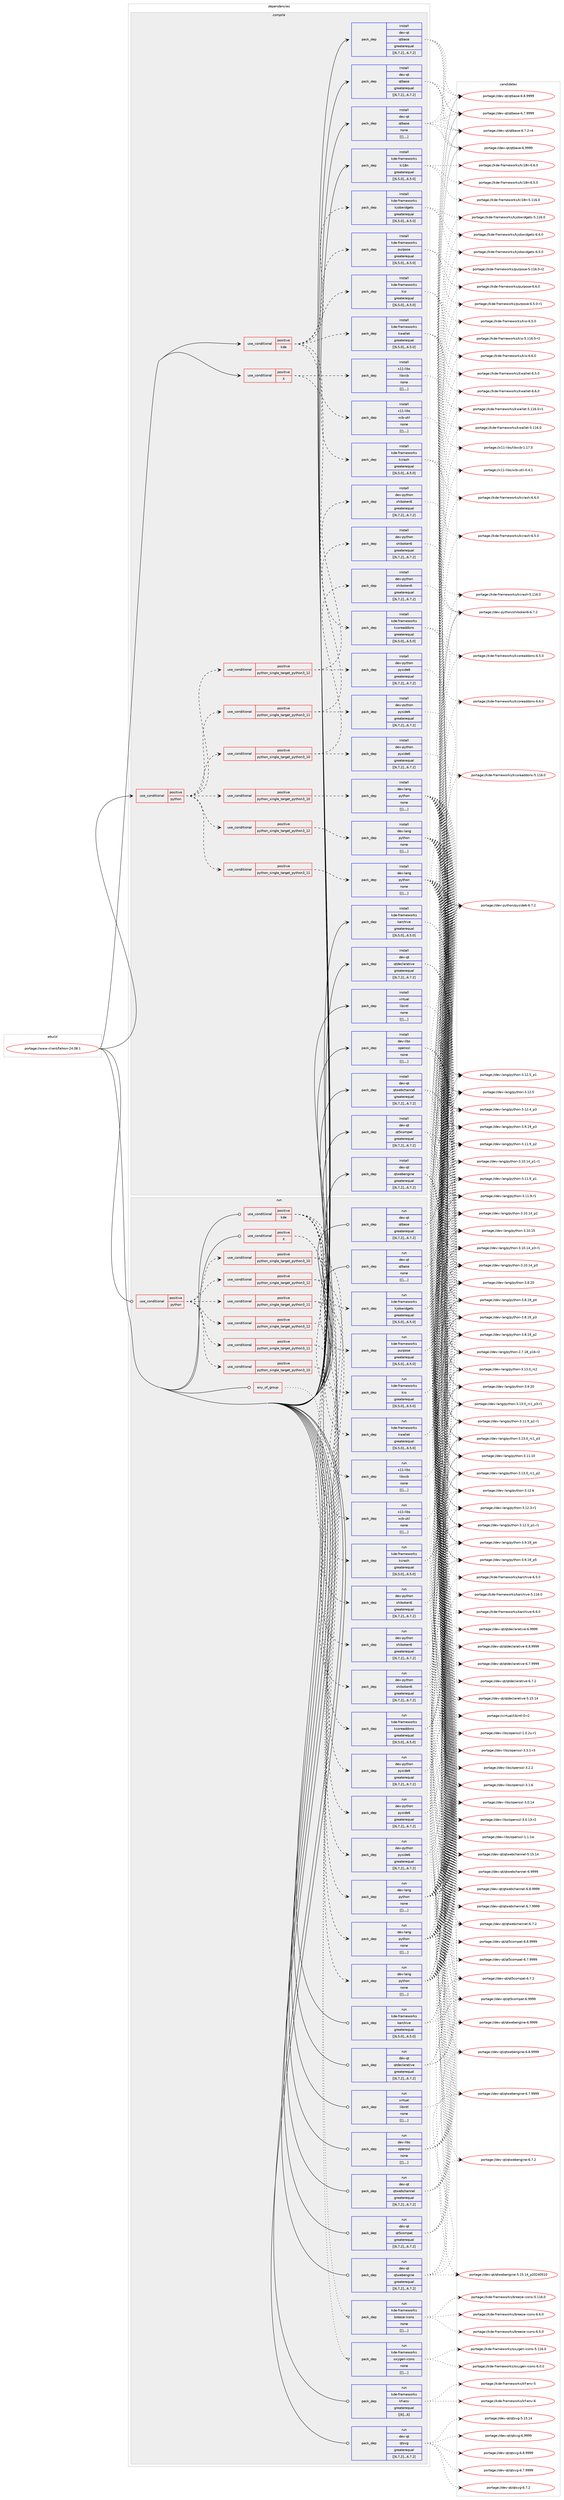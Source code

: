 digraph prolog {

# *************
# Graph options
# *************

newrank=true;
concentrate=true;
compound=true;
graph [rankdir=LR,fontname=Helvetica,fontsize=10,ranksep=1.5];#, ranksep=2.5, nodesep=0.2];
edge  [arrowhead=vee];
node  [fontname=Helvetica,fontsize=10];

# **********
# The ebuild
# **********

subgraph cluster_leftcol {
color=gray;
label=<<i>ebuild</i>>;
id [label="portage://www-client/falkon-24.08.1", color=red, width=4, href="../www-client/falkon-24.08.1.svg"];
}

# ****************
# The dependencies
# ****************

subgraph cluster_midcol {
color=gray;
label=<<i>dependencies</i>>;
subgraph cluster_compile {
fillcolor="#eeeeee";
style=filled;
label=<<i>compile</i>>;
subgraph cond124462 {
dependency467746 [label=<<TABLE BORDER="0" CELLBORDER="1" CELLSPACING="0" CELLPADDING="4"><TR><TD ROWSPAN="3" CELLPADDING="10">use_conditional</TD></TR><TR><TD>positive</TD></TR><TR><TD>X</TD></TR></TABLE>>, shape=none, color=red];
subgraph pack339825 {
dependency467747 [label=<<TABLE BORDER="0" CELLBORDER="1" CELLSPACING="0" CELLPADDING="4" WIDTH="220"><TR><TD ROWSPAN="6" CELLPADDING="30">pack_dep</TD></TR><TR><TD WIDTH="110">install</TD></TR><TR><TD>x11-libs</TD></TR><TR><TD>libxcb</TD></TR><TR><TD>none</TD></TR><TR><TD>[[],,,,]</TD></TR></TABLE>>, shape=none, color=blue];
}
dependency467746:e -> dependency467747:w [weight=20,style="dashed",arrowhead="vee"];
subgraph pack339826 {
dependency467748 [label=<<TABLE BORDER="0" CELLBORDER="1" CELLSPACING="0" CELLPADDING="4" WIDTH="220"><TR><TD ROWSPAN="6" CELLPADDING="30">pack_dep</TD></TR><TR><TD WIDTH="110">install</TD></TR><TR><TD>x11-libs</TD></TR><TR><TD>xcb-util</TD></TR><TR><TD>none</TD></TR><TR><TD>[[],,,,]</TD></TR></TABLE>>, shape=none, color=blue];
}
dependency467746:e -> dependency467748:w [weight=20,style="dashed",arrowhead="vee"];
}
id:e -> dependency467746:w [weight=20,style="solid",arrowhead="vee"];
subgraph cond124463 {
dependency467749 [label=<<TABLE BORDER="0" CELLBORDER="1" CELLSPACING="0" CELLPADDING="4"><TR><TD ROWSPAN="3" CELLPADDING="10">use_conditional</TD></TR><TR><TD>positive</TD></TR><TR><TD>kde</TD></TR></TABLE>>, shape=none, color=red];
subgraph pack339827 {
dependency467750 [label=<<TABLE BORDER="0" CELLBORDER="1" CELLSPACING="0" CELLPADDING="4" WIDTH="220"><TR><TD ROWSPAN="6" CELLPADDING="30">pack_dep</TD></TR><TR><TD WIDTH="110">install</TD></TR><TR><TD>kde-frameworks</TD></TR><TR><TD>kcoreaddons</TD></TR><TR><TD>greaterequal</TD></TR><TR><TD>[[6,5,0],,,6.5.0]</TD></TR></TABLE>>, shape=none, color=blue];
}
dependency467749:e -> dependency467750:w [weight=20,style="dashed",arrowhead="vee"];
subgraph pack339828 {
dependency467751 [label=<<TABLE BORDER="0" CELLBORDER="1" CELLSPACING="0" CELLPADDING="4" WIDTH="220"><TR><TD ROWSPAN="6" CELLPADDING="30">pack_dep</TD></TR><TR><TD WIDTH="110">install</TD></TR><TR><TD>kde-frameworks</TD></TR><TR><TD>kcrash</TD></TR><TR><TD>greaterequal</TD></TR><TR><TD>[[6,5,0],,,6.5.0]</TD></TR></TABLE>>, shape=none, color=blue];
}
dependency467749:e -> dependency467751:w [weight=20,style="dashed",arrowhead="vee"];
subgraph pack339829 {
dependency467752 [label=<<TABLE BORDER="0" CELLBORDER="1" CELLSPACING="0" CELLPADDING="4" WIDTH="220"><TR><TD ROWSPAN="6" CELLPADDING="30">pack_dep</TD></TR><TR><TD WIDTH="110">install</TD></TR><TR><TD>kde-frameworks</TD></TR><TR><TD>kio</TD></TR><TR><TD>greaterequal</TD></TR><TR><TD>[[6,5,0],,,6.5.0]</TD></TR></TABLE>>, shape=none, color=blue];
}
dependency467749:e -> dependency467752:w [weight=20,style="dashed",arrowhead="vee"];
subgraph pack339830 {
dependency467753 [label=<<TABLE BORDER="0" CELLBORDER="1" CELLSPACING="0" CELLPADDING="4" WIDTH="220"><TR><TD ROWSPAN="6" CELLPADDING="30">pack_dep</TD></TR><TR><TD WIDTH="110">install</TD></TR><TR><TD>kde-frameworks</TD></TR><TR><TD>kjobwidgets</TD></TR><TR><TD>greaterequal</TD></TR><TR><TD>[[6,5,0],,,6.5.0]</TD></TR></TABLE>>, shape=none, color=blue];
}
dependency467749:e -> dependency467753:w [weight=20,style="dashed",arrowhead="vee"];
subgraph pack339831 {
dependency467754 [label=<<TABLE BORDER="0" CELLBORDER="1" CELLSPACING="0" CELLPADDING="4" WIDTH="220"><TR><TD ROWSPAN="6" CELLPADDING="30">pack_dep</TD></TR><TR><TD WIDTH="110">install</TD></TR><TR><TD>kde-frameworks</TD></TR><TR><TD>kwallet</TD></TR><TR><TD>greaterequal</TD></TR><TR><TD>[[6,5,0],,,6.5.0]</TD></TR></TABLE>>, shape=none, color=blue];
}
dependency467749:e -> dependency467754:w [weight=20,style="dashed",arrowhead="vee"];
subgraph pack339832 {
dependency467755 [label=<<TABLE BORDER="0" CELLBORDER="1" CELLSPACING="0" CELLPADDING="4" WIDTH="220"><TR><TD ROWSPAN="6" CELLPADDING="30">pack_dep</TD></TR><TR><TD WIDTH="110">install</TD></TR><TR><TD>kde-frameworks</TD></TR><TR><TD>purpose</TD></TR><TR><TD>greaterequal</TD></TR><TR><TD>[[6,5,0],,,6.5.0]</TD></TR></TABLE>>, shape=none, color=blue];
}
dependency467749:e -> dependency467755:w [weight=20,style="dashed",arrowhead="vee"];
}
id:e -> dependency467749:w [weight=20,style="solid",arrowhead="vee"];
subgraph cond124464 {
dependency467756 [label=<<TABLE BORDER="0" CELLBORDER="1" CELLSPACING="0" CELLPADDING="4"><TR><TD ROWSPAN="3" CELLPADDING="10">use_conditional</TD></TR><TR><TD>positive</TD></TR><TR><TD>python</TD></TR></TABLE>>, shape=none, color=red];
subgraph cond124465 {
dependency467757 [label=<<TABLE BORDER="0" CELLBORDER="1" CELLSPACING="0" CELLPADDING="4"><TR><TD ROWSPAN="3" CELLPADDING="10">use_conditional</TD></TR><TR><TD>positive</TD></TR><TR><TD>python_single_target_python3_10</TD></TR></TABLE>>, shape=none, color=red];
subgraph pack339833 {
dependency467758 [label=<<TABLE BORDER="0" CELLBORDER="1" CELLSPACING="0" CELLPADDING="4" WIDTH="220"><TR><TD ROWSPAN="6" CELLPADDING="30">pack_dep</TD></TR><TR><TD WIDTH="110">install</TD></TR><TR><TD>dev-lang</TD></TR><TR><TD>python</TD></TR><TR><TD>none</TD></TR><TR><TD>[[],,,,]</TD></TR></TABLE>>, shape=none, color=blue];
}
dependency467757:e -> dependency467758:w [weight=20,style="dashed",arrowhead="vee"];
}
dependency467756:e -> dependency467757:w [weight=20,style="dashed",arrowhead="vee"];
subgraph cond124466 {
dependency467759 [label=<<TABLE BORDER="0" CELLBORDER="1" CELLSPACING="0" CELLPADDING="4"><TR><TD ROWSPAN="3" CELLPADDING="10">use_conditional</TD></TR><TR><TD>positive</TD></TR><TR><TD>python_single_target_python3_11</TD></TR></TABLE>>, shape=none, color=red];
subgraph pack339834 {
dependency467760 [label=<<TABLE BORDER="0" CELLBORDER="1" CELLSPACING="0" CELLPADDING="4" WIDTH="220"><TR><TD ROWSPAN="6" CELLPADDING="30">pack_dep</TD></TR><TR><TD WIDTH="110">install</TD></TR><TR><TD>dev-lang</TD></TR><TR><TD>python</TD></TR><TR><TD>none</TD></TR><TR><TD>[[],,,,]</TD></TR></TABLE>>, shape=none, color=blue];
}
dependency467759:e -> dependency467760:w [weight=20,style="dashed",arrowhead="vee"];
}
dependency467756:e -> dependency467759:w [weight=20,style="dashed",arrowhead="vee"];
subgraph cond124467 {
dependency467761 [label=<<TABLE BORDER="0" CELLBORDER="1" CELLSPACING="0" CELLPADDING="4"><TR><TD ROWSPAN="3" CELLPADDING="10">use_conditional</TD></TR><TR><TD>positive</TD></TR><TR><TD>python_single_target_python3_12</TD></TR></TABLE>>, shape=none, color=red];
subgraph pack339835 {
dependency467762 [label=<<TABLE BORDER="0" CELLBORDER="1" CELLSPACING="0" CELLPADDING="4" WIDTH="220"><TR><TD ROWSPAN="6" CELLPADDING="30">pack_dep</TD></TR><TR><TD WIDTH="110">install</TD></TR><TR><TD>dev-lang</TD></TR><TR><TD>python</TD></TR><TR><TD>none</TD></TR><TR><TD>[[],,,,]</TD></TR></TABLE>>, shape=none, color=blue];
}
dependency467761:e -> dependency467762:w [weight=20,style="dashed",arrowhead="vee"];
}
dependency467756:e -> dependency467761:w [weight=20,style="dashed",arrowhead="vee"];
subgraph cond124468 {
dependency467763 [label=<<TABLE BORDER="0" CELLBORDER="1" CELLSPACING="0" CELLPADDING="4"><TR><TD ROWSPAN="3" CELLPADDING="10">use_conditional</TD></TR><TR><TD>positive</TD></TR><TR><TD>python_single_target_python3_10</TD></TR></TABLE>>, shape=none, color=red];
subgraph pack339836 {
dependency467764 [label=<<TABLE BORDER="0" CELLBORDER="1" CELLSPACING="0" CELLPADDING="4" WIDTH="220"><TR><TD ROWSPAN="6" CELLPADDING="30">pack_dep</TD></TR><TR><TD WIDTH="110">install</TD></TR><TR><TD>dev-python</TD></TR><TR><TD>pyside6</TD></TR><TR><TD>greaterequal</TD></TR><TR><TD>[[6,7,2],,,6.7.2]</TD></TR></TABLE>>, shape=none, color=blue];
}
dependency467763:e -> dependency467764:w [weight=20,style="dashed",arrowhead="vee"];
subgraph pack339837 {
dependency467765 [label=<<TABLE BORDER="0" CELLBORDER="1" CELLSPACING="0" CELLPADDING="4" WIDTH="220"><TR><TD ROWSPAN="6" CELLPADDING="30">pack_dep</TD></TR><TR><TD WIDTH="110">install</TD></TR><TR><TD>dev-python</TD></TR><TR><TD>shiboken6</TD></TR><TR><TD>greaterequal</TD></TR><TR><TD>[[6,7,2],,,6.7.2]</TD></TR></TABLE>>, shape=none, color=blue];
}
dependency467763:e -> dependency467765:w [weight=20,style="dashed",arrowhead="vee"];
}
dependency467756:e -> dependency467763:w [weight=20,style="dashed",arrowhead="vee"];
subgraph cond124469 {
dependency467766 [label=<<TABLE BORDER="0" CELLBORDER="1" CELLSPACING="0" CELLPADDING="4"><TR><TD ROWSPAN="3" CELLPADDING="10">use_conditional</TD></TR><TR><TD>positive</TD></TR><TR><TD>python_single_target_python3_11</TD></TR></TABLE>>, shape=none, color=red];
subgraph pack339838 {
dependency467767 [label=<<TABLE BORDER="0" CELLBORDER="1" CELLSPACING="0" CELLPADDING="4" WIDTH="220"><TR><TD ROWSPAN="6" CELLPADDING="30">pack_dep</TD></TR><TR><TD WIDTH="110">install</TD></TR><TR><TD>dev-python</TD></TR><TR><TD>pyside6</TD></TR><TR><TD>greaterequal</TD></TR><TR><TD>[[6,7,2],,,6.7.2]</TD></TR></TABLE>>, shape=none, color=blue];
}
dependency467766:e -> dependency467767:w [weight=20,style="dashed",arrowhead="vee"];
subgraph pack339839 {
dependency467768 [label=<<TABLE BORDER="0" CELLBORDER="1" CELLSPACING="0" CELLPADDING="4" WIDTH="220"><TR><TD ROWSPAN="6" CELLPADDING="30">pack_dep</TD></TR><TR><TD WIDTH="110">install</TD></TR><TR><TD>dev-python</TD></TR><TR><TD>shiboken6</TD></TR><TR><TD>greaterequal</TD></TR><TR><TD>[[6,7,2],,,6.7.2]</TD></TR></TABLE>>, shape=none, color=blue];
}
dependency467766:e -> dependency467768:w [weight=20,style="dashed",arrowhead="vee"];
}
dependency467756:e -> dependency467766:w [weight=20,style="dashed",arrowhead="vee"];
subgraph cond124470 {
dependency467769 [label=<<TABLE BORDER="0" CELLBORDER="1" CELLSPACING="0" CELLPADDING="4"><TR><TD ROWSPAN="3" CELLPADDING="10">use_conditional</TD></TR><TR><TD>positive</TD></TR><TR><TD>python_single_target_python3_12</TD></TR></TABLE>>, shape=none, color=red];
subgraph pack339840 {
dependency467770 [label=<<TABLE BORDER="0" CELLBORDER="1" CELLSPACING="0" CELLPADDING="4" WIDTH="220"><TR><TD ROWSPAN="6" CELLPADDING="30">pack_dep</TD></TR><TR><TD WIDTH="110">install</TD></TR><TR><TD>dev-python</TD></TR><TR><TD>pyside6</TD></TR><TR><TD>greaterequal</TD></TR><TR><TD>[[6,7,2],,,6.7.2]</TD></TR></TABLE>>, shape=none, color=blue];
}
dependency467769:e -> dependency467770:w [weight=20,style="dashed",arrowhead="vee"];
subgraph pack339841 {
dependency467771 [label=<<TABLE BORDER="0" CELLBORDER="1" CELLSPACING="0" CELLPADDING="4" WIDTH="220"><TR><TD ROWSPAN="6" CELLPADDING="30">pack_dep</TD></TR><TR><TD WIDTH="110">install</TD></TR><TR><TD>dev-python</TD></TR><TR><TD>shiboken6</TD></TR><TR><TD>greaterequal</TD></TR><TR><TD>[[6,7,2],,,6.7.2]</TD></TR></TABLE>>, shape=none, color=blue];
}
dependency467769:e -> dependency467771:w [weight=20,style="dashed",arrowhead="vee"];
}
dependency467756:e -> dependency467769:w [weight=20,style="dashed",arrowhead="vee"];
}
id:e -> dependency467756:w [weight=20,style="solid",arrowhead="vee"];
subgraph pack339842 {
dependency467772 [label=<<TABLE BORDER="0" CELLBORDER="1" CELLSPACING="0" CELLPADDING="4" WIDTH="220"><TR><TD ROWSPAN="6" CELLPADDING="30">pack_dep</TD></TR><TR><TD WIDTH="110">install</TD></TR><TR><TD>dev-libs</TD></TR><TR><TD>openssl</TD></TR><TR><TD>none</TD></TR><TR><TD>[[],,,,]</TD></TR></TABLE>>, shape=none, color=blue];
}
id:e -> dependency467772:w [weight=20,style="solid",arrowhead="vee"];
subgraph pack339843 {
dependency467773 [label=<<TABLE BORDER="0" CELLBORDER="1" CELLSPACING="0" CELLPADDING="4" WIDTH="220"><TR><TD ROWSPAN="6" CELLPADDING="30">pack_dep</TD></TR><TR><TD WIDTH="110">install</TD></TR><TR><TD>dev-qt</TD></TR><TR><TD>qt5compat</TD></TR><TR><TD>greaterequal</TD></TR><TR><TD>[[6,7,2],,,6.7.2]</TD></TR></TABLE>>, shape=none, color=blue];
}
id:e -> dependency467773:w [weight=20,style="solid",arrowhead="vee"];
subgraph pack339844 {
dependency467774 [label=<<TABLE BORDER="0" CELLBORDER="1" CELLSPACING="0" CELLPADDING="4" WIDTH="220"><TR><TD ROWSPAN="6" CELLPADDING="30">pack_dep</TD></TR><TR><TD WIDTH="110">install</TD></TR><TR><TD>dev-qt</TD></TR><TR><TD>qtbase</TD></TR><TR><TD>greaterequal</TD></TR><TR><TD>[[6,7,2],,,6.7.2]</TD></TR></TABLE>>, shape=none, color=blue];
}
id:e -> dependency467774:w [weight=20,style="solid",arrowhead="vee"];
subgraph pack339845 {
dependency467775 [label=<<TABLE BORDER="0" CELLBORDER="1" CELLSPACING="0" CELLPADDING="4" WIDTH="220"><TR><TD ROWSPAN="6" CELLPADDING="30">pack_dep</TD></TR><TR><TD WIDTH="110">install</TD></TR><TR><TD>dev-qt</TD></TR><TR><TD>qtbase</TD></TR><TR><TD>greaterequal</TD></TR><TR><TD>[[6,7,2],,,6.7.2]</TD></TR></TABLE>>, shape=none, color=blue];
}
id:e -> dependency467775:w [weight=20,style="solid",arrowhead="vee"];
subgraph pack339846 {
dependency467776 [label=<<TABLE BORDER="0" CELLBORDER="1" CELLSPACING="0" CELLPADDING="4" WIDTH="220"><TR><TD ROWSPAN="6" CELLPADDING="30">pack_dep</TD></TR><TR><TD WIDTH="110">install</TD></TR><TR><TD>dev-qt</TD></TR><TR><TD>qtbase</TD></TR><TR><TD>none</TD></TR><TR><TD>[[],,,,]</TD></TR></TABLE>>, shape=none, color=blue];
}
id:e -> dependency467776:w [weight=20,style="solid",arrowhead="vee"];
subgraph pack339847 {
dependency467777 [label=<<TABLE BORDER="0" CELLBORDER="1" CELLSPACING="0" CELLPADDING="4" WIDTH="220"><TR><TD ROWSPAN="6" CELLPADDING="30">pack_dep</TD></TR><TR><TD WIDTH="110">install</TD></TR><TR><TD>dev-qt</TD></TR><TR><TD>qtdeclarative</TD></TR><TR><TD>greaterequal</TD></TR><TR><TD>[[6,7,2],,,6.7.2]</TD></TR></TABLE>>, shape=none, color=blue];
}
id:e -> dependency467777:w [weight=20,style="solid",arrowhead="vee"];
subgraph pack339848 {
dependency467778 [label=<<TABLE BORDER="0" CELLBORDER="1" CELLSPACING="0" CELLPADDING="4" WIDTH="220"><TR><TD ROWSPAN="6" CELLPADDING="30">pack_dep</TD></TR><TR><TD WIDTH="110">install</TD></TR><TR><TD>dev-qt</TD></TR><TR><TD>qtwebchannel</TD></TR><TR><TD>greaterequal</TD></TR><TR><TD>[[6,7,2],,,6.7.2]</TD></TR></TABLE>>, shape=none, color=blue];
}
id:e -> dependency467778:w [weight=20,style="solid",arrowhead="vee"];
subgraph pack339849 {
dependency467779 [label=<<TABLE BORDER="0" CELLBORDER="1" CELLSPACING="0" CELLPADDING="4" WIDTH="220"><TR><TD ROWSPAN="6" CELLPADDING="30">pack_dep</TD></TR><TR><TD WIDTH="110">install</TD></TR><TR><TD>dev-qt</TD></TR><TR><TD>qtwebengine</TD></TR><TR><TD>greaterequal</TD></TR><TR><TD>[[6,7,2],,,6.7.2]</TD></TR></TABLE>>, shape=none, color=blue];
}
id:e -> dependency467779:w [weight=20,style="solid",arrowhead="vee"];
subgraph pack339850 {
dependency467780 [label=<<TABLE BORDER="0" CELLBORDER="1" CELLSPACING="0" CELLPADDING="4" WIDTH="220"><TR><TD ROWSPAN="6" CELLPADDING="30">pack_dep</TD></TR><TR><TD WIDTH="110">install</TD></TR><TR><TD>kde-frameworks</TD></TR><TR><TD>karchive</TD></TR><TR><TD>greaterequal</TD></TR><TR><TD>[[6,5,0],,,6.5.0]</TD></TR></TABLE>>, shape=none, color=blue];
}
id:e -> dependency467780:w [weight=20,style="solid",arrowhead="vee"];
subgraph pack339851 {
dependency467781 [label=<<TABLE BORDER="0" CELLBORDER="1" CELLSPACING="0" CELLPADDING="4" WIDTH="220"><TR><TD ROWSPAN="6" CELLPADDING="30">pack_dep</TD></TR><TR><TD WIDTH="110">install</TD></TR><TR><TD>kde-frameworks</TD></TR><TR><TD>ki18n</TD></TR><TR><TD>greaterequal</TD></TR><TR><TD>[[6,5,0],,,6.5.0]</TD></TR></TABLE>>, shape=none, color=blue];
}
id:e -> dependency467781:w [weight=20,style="solid",arrowhead="vee"];
subgraph pack339852 {
dependency467782 [label=<<TABLE BORDER="0" CELLBORDER="1" CELLSPACING="0" CELLPADDING="4" WIDTH="220"><TR><TD ROWSPAN="6" CELLPADDING="30">pack_dep</TD></TR><TR><TD WIDTH="110">install</TD></TR><TR><TD>virtual</TD></TR><TR><TD>libintl</TD></TR><TR><TD>none</TD></TR><TR><TD>[[],,,,]</TD></TR></TABLE>>, shape=none, color=blue];
}
id:e -> dependency467782:w [weight=20,style="solid",arrowhead="vee"];
}
subgraph cluster_compileandrun {
fillcolor="#eeeeee";
style=filled;
label=<<i>compile and run</i>>;
}
subgraph cluster_run {
fillcolor="#eeeeee";
style=filled;
label=<<i>run</i>>;
subgraph any3241 {
dependency467783 [label=<<TABLE BORDER="0" CELLBORDER="1" CELLSPACING="0" CELLPADDING="4"><TR><TD CELLPADDING="10">any_of_group</TD></TR></TABLE>>, shape=none, color=red];subgraph pack339853 {
dependency467784 [label=<<TABLE BORDER="0" CELLBORDER="1" CELLSPACING="0" CELLPADDING="4" WIDTH="220"><TR><TD ROWSPAN="6" CELLPADDING="30">pack_dep</TD></TR><TR><TD WIDTH="110">run</TD></TR><TR><TD>kde-frameworks</TD></TR><TR><TD>breeze-icons</TD></TR><TR><TD>none</TD></TR><TR><TD>[[],,,,]</TD></TR></TABLE>>, shape=none, color=blue];
}
dependency467783:e -> dependency467784:w [weight=20,style="dotted",arrowhead="oinv"];
subgraph pack339854 {
dependency467785 [label=<<TABLE BORDER="0" CELLBORDER="1" CELLSPACING="0" CELLPADDING="4" WIDTH="220"><TR><TD ROWSPAN="6" CELLPADDING="30">pack_dep</TD></TR><TR><TD WIDTH="110">run</TD></TR><TR><TD>kde-frameworks</TD></TR><TR><TD>oxygen-icons</TD></TR><TR><TD>none</TD></TR><TR><TD>[[],,,,]</TD></TR></TABLE>>, shape=none, color=blue];
}
dependency467783:e -> dependency467785:w [weight=20,style="dotted",arrowhead="oinv"];
}
id:e -> dependency467783:w [weight=20,style="solid",arrowhead="odot"];
subgraph cond124471 {
dependency467786 [label=<<TABLE BORDER="0" CELLBORDER="1" CELLSPACING="0" CELLPADDING="4"><TR><TD ROWSPAN="3" CELLPADDING="10">use_conditional</TD></TR><TR><TD>positive</TD></TR><TR><TD>X</TD></TR></TABLE>>, shape=none, color=red];
subgraph pack339855 {
dependency467787 [label=<<TABLE BORDER="0" CELLBORDER="1" CELLSPACING="0" CELLPADDING="4" WIDTH="220"><TR><TD ROWSPAN="6" CELLPADDING="30">pack_dep</TD></TR><TR><TD WIDTH="110">run</TD></TR><TR><TD>x11-libs</TD></TR><TR><TD>libxcb</TD></TR><TR><TD>none</TD></TR><TR><TD>[[],,,,]</TD></TR></TABLE>>, shape=none, color=blue];
}
dependency467786:e -> dependency467787:w [weight=20,style="dashed",arrowhead="vee"];
subgraph pack339856 {
dependency467788 [label=<<TABLE BORDER="0" CELLBORDER="1" CELLSPACING="0" CELLPADDING="4" WIDTH="220"><TR><TD ROWSPAN="6" CELLPADDING="30">pack_dep</TD></TR><TR><TD WIDTH="110">run</TD></TR><TR><TD>x11-libs</TD></TR><TR><TD>xcb-util</TD></TR><TR><TD>none</TD></TR><TR><TD>[[],,,,]</TD></TR></TABLE>>, shape=none, color=blue];
}
dependency467786:e -> dependency467788:w [weight=20,style="dashed",arrowhead="vee"];
}
id:e -> dependency467786:w [weight=20,style="solid",arrowhead="odot"];
subgraph cond124472 {
dependency467789 [label=<<TABLE BORDER="0" CELLBORDER="1" CELLSPACING="0" CELLPADDING="4"><TR><TD ROWSPAN="3" CELLPADDING="10">use_conditional</TD></TR><TR><TD>positive</TD></TR><TR><TD>kde</TD></TR></TABLE>>, shape=none, color=red];
subgraph pack339857 {
dependency467790 [label=<<TABLE BORDER="0" CELLBORDER="1" CELLSPACING="0" CELLPADDING="4" WIDTH="220"><TR><TD ROWSPAN="6" CELLPADDING="30">pack_dep</TD></TR><TR><TD WIDTH="110">run</TD></TR><TR><TD>kde-frameworks</TD></TR><TR><TD>kcoreaddons</TD></TR><TR><TD>greaterequal</TD></TR><TR><TD>[[6,5,0],,,6.5.0]</TD></TR></TABLE>>, shape=none, color=blue];
}
dependency467789:e -> dependency467790:w [weight=20,style="dashed",arrowhead="vee"];
subgraph pack339858 {
dependency467791 [label=<<TABLE BORDER="0" CELLBORDER="1" CELLSPACING="0" CELLPADDING="4" WIDTH="220"><TR><TD ROWSPAN="6" CELLPADDING="30">pack_dep</TD></TR><TR><TD WIDTH="110">run</TD></TR><TR><TD>kde-frameworks</TD></TR><TR><TD>kcrash</TD></TR><TR><TD>greaterequal</TD></TR><TR><TD>[[6,5,0],,,6.5.0]</TD></TR></TABLE>>, shape=none, color=blue];
}
dependency467789:e -> dependency467791:w [weight=20,style="dashed",arrowhead="vee"];
subgraph pack339859 {
dependency467792 [label=<<TABLE BORDER="0" CELLBORDER="1" CELLSPACING="0" CELLPADDING="4" WIDTH="220"><TR><TD ROWSPAN="6" CELLPADDING="30">pack_dep</TD></TR><TR><TD WIDTH="110">run</TD></TR><TR><TD>kde-frameworks</TD></TR><TR><TD>kio</TD></TR><TR><TD>greaterequal</TD></TR><TR><TD>[[6,5,0],,,6.5.0]</TD></TR></TABLE>>, shape=none, color=blue];
}
dependency467789:e -> dependency467792:w [weight=20,style="dashed",arrowhead="vee"];
subgraph pack339860 {
dependency467793 [label=<<TABLE BORDER="0" CELLBORDER="1" CELLSPACING="0" CELLPADDING="4" WIDTH="220"><TR><TD ROWSPAN="6" CELLPADDING="30">pack_dep</TD></TR><TR><TD WIDTH="110">run</TD></TR><TR><TD>kde-frameworks</TD></TR><TR><TD>kjobwidgets</TD></TR><TR><TD>greaterequal</TD></TR><TR><TD>[[6,5,0],,,6.5.0]</TD></TR></TABLE>>, shape=none, color=blue];
}
dependency467789:e -> dependency467793:w [weight=20,style="dashed",arrowhead="vee"];
subgraph pack339861 {
dependency467794 [label=<<TABLE BORDER="0" CELLBORDER="1" CELLSPACING="0" CELLPADDING="4" WIDTH="220"><TR><TD ROWSPAN="6" CELLPADDING="30">pack_dep</TD></TR><TR><TD WIDTH="110">run</TD></TR><TR><TD>kde-frameworks</TD></TR><TR><TD>kwallet</TD></TR><TR><TD>greaterequal</TD></TR><TR><TD>[[6,5,0],,,6.5.0]</TD></TR></TABLE>>, shape=none, color=blue];
}
dependency467789:e -> dependency467794:w [weight=20,style="dashed",arrowhead="vee"];
subgraph pack339862 {
dependency467795 [label=<<TABLE BORDER="0" CELLBORDER="1" CELLSPACING="0" CELLPADDING="4" WIDTH="220"><TR><TD ROWSPAN="6" CELLPADDING="30">pack_dep</TD></TR><TR><TD WIDTH="110">run</TD></TR><TR><TD>kde-frameworks</TD></TR><TR><TD>purpose</TD></TR><TR><TD>greaterequal</TD></TR><TR><TD>[[6,5,0],,,6.5.0]</TD></TR></TABLE>>, shape=none, color=blue];
}
dependency467789:e -> dependency467795:w [weight=20,style="dashed",arrowhead="vee"];
}
id:e -> dependency467789:w [weight=20,style="solid",arrowhead="odot"];
subgraph cond124473 {
dependency467796 [label=<<TABLE BORDER="0" CELLBORDER="1" CELLSPACING="0" CELLPADDING="4"><TR><TD ROWSPAN="3" CELLPADDING="10">use_conditional</TD></TR><TR><TD>positive</TD></TR><TR><TD>python</TD></TR></TABLE>>, shape=none, color=red];
subgraph cond124474 {
dependency467797 [label=<<TABLE BORDER="0" CELLBORDER="1" CELLSPACING="0" CELLPADDING="4"><TR><TD ROWSPAN="3" CELLPADDING="10">use_conditional</TD></TR><TR><TD>positive</TD></TR><TR><TD>python_single_target_python3_10</TD></TR></TABLE>>, shape=none, color=red];
subgraph pack339863 {
dependency467798 [label=<<TABLE BORDER="0" CELLBORDER="1" CELLSPACING="0" CELLPADDING="4" WIDTH="220"><TR><TD ROWSPAN="6" CELLPADDING="30">pack_dep</TD></TR><TR><TD WIDTH="110">run</TD></TR><TR><TD>dev-lang</TD></TR><TR><TD>python</TD></TR><TR><TD>none</TD></TR><TR><TD>[[],,,,]</TD></TR></TABLE>>, shape=none, color=blue];
}
dependency467797:e -> dependency467798:w [weight=20,style="dashed",arrowhead="vee"];
}
dependency467796:e -> dependency467797:w [weight=20,style="dashed",arrowhead="vee"];
subgraph cond124475 {
dependency467799 [label=<<TABLE BORDER="0" CELLBORDER="1" CELLSPACING="0" CELLPADDING="4"><TR><TD ROWSPAN="3" CELLPADDING="10">use_conditional</TD></TR><TR><TD>positive</TD></TR><TR><TD>python_single_target_python3_11</TD></TR></TABLE>>, shape=none, color=red];
subgraph pack339864 {
dependency467800 [label=<<TABLE BORDER="0" CELLBORDER="1" CELLSPACING="0" CELLPADDING="4" WIDTH="220"><TR><TD ROWSPAN="6" CELLPADDING="30">pack_dep</TD></TR><TR><TD WIDTH="110">run</TD></TR><TR><TD>dev-lang</TD></TR><TR><TD>python</TD></TR><TR><TD>none</TD></TR><TR><TD>[[],,,,]</TD></TR></TABLE>>, shape=none, color=blue];
}
dependency467799:e -> dependency467800:w [weight=20,style="dashed",arrowhead="vee"];
}
dependency467796:e -> dependency467799:w [weight=20,style="dashed",arrowhead="vee"];
subgraph cond124476 {
dependency467801 [label=<<TABLE BORDER="0" CELLBORDER="1" CELLSPACING="0" CELLPADDING="4"><TR><TD ROWSPAN="3" CELLPADDING="10">use_conditional</TD></TR><TR><TD>positive</TD></TR><TR><TD>python_single_target_python3_12</TD></TR></TABLE>>, shape=none, color=red];
subgraph pack339865 {
dependency467802 [label=<<TABLE BORDER="0" CELLBORDER="1" CELLSPACING="0" CELLPADDING="4" WIDTH="220"><TR><TD ROWSPAN="6" CELLPADDING="30">pack_dep</TD></TR><TR><TD WIDTH="110">run</TD></TR><TR><TD>dev-lang</TD></TR><TR><TD>python</TD></TR><TR><TD>none</TD></TR><TR><TD>[[],,,,]</TD></TR></TABLE>>, shape=none, color=blue];
}
dependency467801:e -> dependency467802:w [weight=20,style="dashed",arrowhead="vee"];
}
dependency467796:e -> dependency467801:w [weight=20,style="dashed",arrowhead="vee"];
subgraph cond124477 {
dependency467803 [label=<<TABLE BORDER="0" CELLBORDER="1" CELLSPACING="0" CELLPADDING="4"><TR><TD ROWSPAN="3" CELLPADDING="10">use_conditional</TD></TR><TR><TD>positive</TD></TR><TR><TD>python_single_target_python3_10</TD></TR></TABLE>>, shape=none, color=red];
subgraph pack339866 {
dependency467804 [label=<<TABLE BORDER="0" CELLBORDER="1" CELLSPACING="0" CELLPADDING="4" WIDTH="220"><TR><TD ROWSPAN="6" CELLPADDING="30">pack_dep</TD></TR><TR><TD WIDTH="110">run</TD></TR><TR><TD>dev-python</TD></TR><TR><TD>pyside6</TD></TR><TR><TD>greaterequal</TD></TR><TR><TD>[[6,7,2],,,6.7.2]</TD></TR></TABLE>>, shape=none, color=blue];
}
dependency467803:e -> dependency467804:w [weight=20,style="dashed",arrowhead="vee"];
subgraph pack339867 {
dependency467805 [label=<<TABLE BORDER="0" CELLBORDER="1" CELLSPACING="0" CELLPADDING="4" WIDTH="220"><TR><TD ROWSPAN="6" CELLPADDING="30">pack_dep</TD></TR><TR><TD WIDTH="110">run</TD></TR><TR><TD>dev-python</TD></TR><TR><TD>shiboken6</TD></TR><TR><TD>greaterequal</TD></TR><TR><TD>[[6,7,2],,,6.7.2]</TD></TR></TABLE>>, shape=none, color=blue];
}
dependency467803:e -> dependency467805:w [weight=20,style="dashed",arrowhead="vee"];
}
dependency467796:e -> dependency467803:w [weight=20,style="dashed",arrowhead="vee"];
subgraph cond124478 {
dependency467806 [label=<<TABLE BORDER="0" CELLBORDER="1" CELLSPACING="0" CELLPADDING="4"><TR><TD ROWSPAN="3" CELLPADDING="10">use_conditional</TD></TR><TR><TD>positive</TD></TR><TR><TD>python_single_target_python3_11</TD></TR></TABLE>>, shape=none, color=red];
subgraph pack339868 {
dependency467807 [label=<<TABLE BORDER="0" CELLBORDER="1" CELLSPACING="0" CELLPADDING="4" WIDTH="220"><TR><TD ROWSPAN="6" CELLPADDING="30">pack_dep</TD></TR><TR><TD WIDTH="110">run</TD></TR><TR><TD>dev-python</TD></TR><TR><TD>pyside6</TD></TR><TR><TD>greaterequal</TD></TR><TR><TD>[[6,7,2],,,6.7.2]</TD></TR></TABLE>>, shape=none, color=blue];
}
dependency467806:e -> dependency467807:w [weight=20,style="dashed",arrowhead="vee"];
subgraph pack339869 {
dependency467808 [label=<<TABLE BORDER="0" CELLBORDER="1" CELLSPACING="0" CELLPADDING="4" WIDTH="220"><TR><TD ROWSPAN="6" CELLPADDING="30">pack_dep</TD></TR><TR><TD WIDTH="110">run</TD></TR><TR><TD>dev-python</TD></TR><TR><TD>shiboken6</TD></TR><TR><TD>greaterequal</TD></TR><TR><TD>[[6,7,2],,,6.7.2]</TD></TR></TABLE>>, shape=none, color=blue];
}
dependency467806:e -> dependency467808:w [weight=20,style="dashed",arrowhead="vee"];
}
dependency467796:e -> dependency467806:w [weight=20,style="dashed",arrowhead="vee"];
subgraph cond124479 {
dependency467809 [label=<<TABLE BORDER="0" CELLBORDER="1" CELLSPACING="0" CELLPADDING="4"><TR><TD ROWSPAN="3" CELLPADDING="10">use_conditional</TD></TR><TR><TD>positive</TD></TR><TR><TD>python_single_target_python3_12</TD></TR></TABLE>>, shape=none, color=red];
subgraph pack339870 {
dependency467810 [label=<<TABLE BORDER="0" CELLBORDER="1" CELLSPACING="0" CELLPADDING="4" WIDTH="220"><TR><TD ROWSPAN="6" CELLPADDING="30">pack_dep</TD></TR><TR><TD WIDTH="110">run</TD></TR><TR><TD>dev-python</TD></TR><TR><TD>pyside6</TD></TR><TR><TD>greaterequal</TD></TR><TR><TD>[[6,7,2],,,6.7.2]</TD></TR></TABLE>>, shape=none, color=blue];
}
dependency467809:e -> dependency467810:w [weight=20,style="dashed",arrowhead="vee"];
subgraph pack339871 {
dependency467811 [label=<<TABLE BORDER="0" CELLBORDER="1" CELLSPACING="0" CELLPADDING="4" WIDTH="220"><TR><TD ROWSPAN="6" CELLPADDING="30">pack_dep</TD></TR><TR><TD WIDTH="110">run</TD></TR><TR><TD>dev-python</TD></TR><TR><TD>shiboken6</TD></TR><TR><TD>greaterequal</TD></TR><TR><TD>[[6,7,2],,,6.7.2]</TD></TR></TABLE>>, shape=none, color=blue];
}
dependency467809:e -> dependency467811:w [weight=20,style="dashed",arrowhead="vee"];
}
dependency467796:e -> dependency467809:w [weight=20,style="dashed",arrowhead="vee"];
}
id:e -> dependency467796:w [weight=20,style="solid",arrowhead="odot"];
subgraph pack339872 {
dependency467812 [label=<<TABLE BORDER="0" CELLBORDER="1" CELLSPACING="0" CELLPADDING="4" WIDTH="220"><TR><TD ROWSPAN="6" CELLPADDING="30">pack_dep</TD></TR><TR><TD WIDTH="110">run</TD></TR><TR><TD>dev-libs</TD></TR><TR><TD>openssl</TD></TR><TR><TD>none</TD></TR><TR><TD>[[],,,,]</TD></TR></TABLE>>, shape=none, color=blue];
}
id:e -> dependency467812:w [weight=20,style="solid",arrowhead="odot"];
subgraph pack339873 {
dependency467813 [label=<<TABLE BORDER="0" CELLBORDER="1" CELLSPACING="0" CELLPADDING="4" WIDTH="220"><TR><TD ROWSPAN="6" CELLPADDING="30">pack_dep</TD></TR><TR><TD WIDTH="110">run</TD></TR><TR><TD>dev-qt</TD></TR><TR><TD>qt5compat</TD></TR><TR><TD>greaterequal</TD></TR><TR><TD>[[6,7,2],,,6.7.2]</TD></TR></TABLE>>, shape=none, color=blue];
}
id:e -> dependency467813:w [weight=20,style="solid",arrowhead="odot"];
subgraph pack339874 {
dependency467814 [label=<<TABLE BORDER="0" CELLBORDER="1" CELLSPACING="0" CELLPADDING="4" WIDTH="220"><TR><TD ROWSPAN="6" CELLPADDING="30">pack_dep</TD></TR><TR><TD WIDTH="110">run</TD></TR><TR><TD>dev-qt</TD></TR><TR><TD>qtbase</TD></TR><TR><TD>greaterequal</TD></TR><TR><TD>[[6,7,2],,,6.7.2]</TD></TR></TABLE>>, shape=none, color=blue];
}
id:e -> dependency467814:w [weight=20,style="solid",arrowhead="odot"];
subgraph pack339875 {
dependency467815 [label=<<TABLE BORDER="0" CELLBORDER="1" CELLSPACING="0" CELLPADDING="4" WIDTH="220"><TR><TD ROWSPAN="6" CELLPADDING="30">pack_dep</TD></TR><TR><TD WIDTH="110">run</TD></TR><TR><TD>dev-qt</TD></TR><TR><TD>qtbase</TD></TR><TR><TD>none</TD></TR><TR><TD>[[],,,,]</TD></TR></TABLE>>, shape=none, color=blue];
}
id:e -> dependency467815:w [weight=20,style="solid",arrowhead="odot"];
subgraph pack339876 {
dependency467816 [label=<<TABLE BORDER="0" CELLBORDER="1" CELLSPACING="0" CELLPADDING="4" WIDTH="220"><TR><TD ROWSPAN="6" CELLPADDING="30">pack_dep</TD></TR><TR><TD WIDTH="110">run</TD></TR><TR><TD>dev-qt</TD></TR><TR><TD>qtdeclarative</TD></TR><TR><TD>greaterequal</TD></TR><TR><TD>[[6,7,2],,,6.7.2]</TD></TR></TABLE>>, shape=none, color=blue];
}
id:e -> dependency467816:w [weight=20,style="solid",arrowhead="odot"];
subgraph pack339877 {
dependency467817 [label=<<TABLE BORDER="0" CELLBORDER="1" CELLSPACING="0" CELLPADDING="4" WIDTH="220"><TR><TD ROWSPAN="6" CELLPADDING="30">pack_dep</TD></TR><TR><TD WIDTH="110">run</TD></TR><TR><TD>dev-qt</TD></TR><TR><TD>qtsvg</TD></TR><TR><TD>greaterequal</TD></TR><TR><TD>[[6,7,2],,,6.7.2]</TD></TR></TABLE>>, shape=none, color=blue];
}
id:e -> dependency467817:w [weight=20,style="solid",arrowhead="odot"];
subgraph pack339878 {
dependency467818 [label=<<TABLE BORDER="0" CELLBORDER="1" CELLSPACING="0" CELLPADDING="4" WIDTH="220"><TR><TD ROWSPAN="6" CELLPADDING="30">pack_dep</TD></TR><TR><TD WIDTH="110">run</TD></TR><TR><TD>dev-qt</TD></TR><TR><TD>qtwebchannel</TD></TR><TR><TD>greaterequal</TD></TR><TR><TD>[[6,7,2],,,6.7.2]</TD></TR></TABLE>>, shape=none, color=blue];
}
id:e -> dependency467818:w [weight=20,style="solid",arrowhead="odot"];
subgraph pack339879 {
dependency467819 [label=<<TABLE BORDER="0" CELLBORDER="1" CELLSPACING="0" CELLPADDING="4" WIDTH="220"><TR><TD ROWSPAN="6" CELLPADDING="30">pack_dep</TD></TR><TR><TD WIDTH="110">run</TD></TR><TR><TD>dev-qt</TD></TR><TR><TD>qtwebengine</TD></TR><TR><TD>greaterequal</TD></TR><TR><TD>[[6,7,2],,,6.7.2]</TD></TR></TABLE>>, shape=none, color=blue];
}
id:e -> dependency467819:w [weight=20,style="solid",arrowhead="odot"];
subgraph pack339880 {
dependency467820 [label=<<TABLE BORDER="0" CELLBORDER="1" CELLSPACING="0" CELLPADDING="4" WIDTH="220"><TR><TD ROWSPAN="6" CELLPADDING="30">pack_dep</TD></TR><TR><TD WIDTH="110">run</TD></TR><TR><TD>kde-frameworks</TD></TR><TR><TD>karchive</TD></TR><TR><TD>greaterequal</TD></TR><TR><TD>[[6,5,0],,,6.5.0]</TD></TR></TABLE>>, shape=none, color=blue];
}
id:e -> dependency467820:w [weight=20,style="solid",arrowhead="odot"];
subgraph pack339881 {
dependency467821 [label=<<TABLE BORDER="0" CELLBORDER="1" CELLSPACING="0" CELLPADDING="4" WIDTH="220"><TR><TD ROWSPAN="6" CELLPADDING="30">pack_dep</TD></TR><TR><TD WIDTH="110">run</TD></TR><TR><TD>kde-frameworks</TD></TR><TR><TD>kf-env</TD></TR><TR><TD>greaterequal</TD></TR><TR><TD>[[6],,,6]</TD></TR></TABLE>>, shape=none, color=blue];
}
id:e -> dependency467821:w [weight=20,style="solid",arrowhead="odot"];
subgraph pack339882 {
dependency467822 [label=<<TABLE BORDER="0" CELLBORDER="1" CELLSPACING="0" CELLPADDING="4" WIDTH="220"><TR><TD ROWSPAN="6" CELLPADDING="30">pack_dep</TD></TR><TR><TD WIDTH="110">run</TD></TR><TR><TD>virtual</TD></TR><TR><TD>libintl</TD></TR><TR><TD>none</TD></TR><TR><TD>[[],,,,]</TD></TR></TABLE>>, shape=none, color=blue];
}
id:e -> dependency467822:w [weight=20,style="solid",arrowhead="odot"];
}
}

# **************
# The candidates
# **************

subgraph cluster_choices {
rank=same;
color=gray;
label=<<i>candidates</i>>;

subgraph choice339825 {
color=black;
nodesep=1;
choice120494945108105981154710810598120999845494649554648 [label="portage://x11-libs/libxcb-1.17.0", color=red, width=4,href="../x11-libs/libxcb-1.17.0.svg"];
dependency467747:e -> choice120494945108105981154710810598120999845494649554648:w [style=dotted,weight="100"];
}
subgraph choice339826 {
color=black;
nodesep=1;
choice1204949451081059811547120999845117116105108454846524649 [label="portage://x11-libs/xcb-util-0.4.1", color=red, width=4,href="../x11-libs/xcb-util-0.4.1.svg"];
dependency467748:e -> choice1204949451081059811547120999845117116105108454846524649:w [style=dotted,weight="100"];
}
subgraph choice339827 {
color=black;
nodesep=1;
choice1071001014510211497109101119111114107115471079911111410197100100111110115455446544648 [label="portage://kde-frameworks/kcoreaddons-6.6.0", color=red, width=4,href="../kde-frameworks/kcoreaddons-6.6.0.svg"];
choice1071001014510211497109101119111114107115471079911111410197100100111110115455446534648 [label="portage://kde-frameworks/kcoreaddons-6.5.0", color=red, width=4,href="../kde-frameworks/kcoreaddons-6.5.0.svg"];
choice10710010145102114971091011191111141071154710799111114101971001001111101154553464949544648 [label="portage://kde-frameworks/kcoreaddons-5.116.0", color=red, width=4,href="../kde-frameworks/kcoreaddons-5.116.0.svg"];
dependency467750:e -> choice1071001014510211497109101119111114107115471079911111410197100100111110115455446544648:w [style=dotted,weight="100"];
dependency467750:e -> choice1071001014510211497109101119111114107115471079911111410197100100111110115455446534648:w [style=dotted,weight="100"];
dependency467750:e -> choice10710010145102114971091011191111141071154710799111114101971001001111101154553464949544648:w [style=dotted,weight="100"];
}
subgraph choice339828 {
color=black;
nodesep=1;
choice1071001014510211497109101119111114107115471079911497115104455446544648 [label="portage://kde-frameworks/kcrash-6.6.0", color=red, width=4,href="../kde-frameworks/kcrash-6.6.0.svg"];
choice1071001014510211497109101119111114107115471079911497115104455446534648 [label="portage://kde-frameworks/kcrash-6.5.0", color=red, width=4,href="../kde-frameworks/kcrash-6.5.0.svg"];
choice10710010145102114971091011191111141071154710799114971151044553464949544648 [label="portage://kde-frameworks/kcrash-5.116.0", color=red, width=4,href="../kde-frameworks/kcrash-5.116.0.svg"];
dependency467751:e -> choice1071001014510211497109101119111114107115471079911497115104455446544648:w [style=dotted,weight="100"];
dependency467751:e -> choice1071001014510211497109101119111114107115471079911497115104455446534648:w [style=dotted,weight="100"];
dependency467751:e -> choice10710010145102114971091011191111141071154710799114971151044553464949544648:w [style=dotted,weight="100"];
}
subgraph choice339829 {
color=black;
nodesep=1;
choice107100101451021149710910111911111410711547107105111455446544648 [label="portage://kde-frameworks/kio-6.6.0", color=red, width=4,href="../kde-frameworks/kio-6.6.0.svg"];
choice107100101451021149710910111911111410711547107105111455446534648 [label="portage://kde-frameworks/kio-6.5.0", color=red, width=4,href="../kde-frameworks/kio-6.5.0.svg"];
choice10710010145102114971091011191111141071154710710511145534649495446484511450 [label="portage://kde-frameworks/kio-5.116.0-r2", color=red, width=4,href="../kde-frameworks/kio-5.116.0-r2.svg"];
dependency467752:e -> choice107100101451021149710910111911111410711547107105111455446544648:w [style=dotted,weight="100"];
dependency467752:e -> choice107100101451021149710910111911111410711547107105111455446534648:w [style=dotted,weight="100"];
dependency467752:e -> choice10710010145102114971091011191111141071154710710511145534649495446484511450:w [style=dotted,weight="100"];
}
subgraph choice339830 {
color=black;
nodesep=1;
choice10710010145102114971091011191111141071154710710611198119105100103101116115455446544648 [label="portage://kde-frameworks/kjobwidgets-6.6.0", color=red, width=4,href="../kde-frameworks/kjobwidgets-6.6.0.svg"];
choice10710010145102114971091011191111141071154710710611198119105100103101116115455446534648 [label="portage://kde-frameworks/kjobwidgets-6.5.0", color=red, width=4,href="../kde-frameworks/kjobwidgets-6.5.0.svg"];
choice107100101451021149710910111911111410711547107106111981191051001031011161154553464949544648 [label="portage://kde-frameworks/kjobwidgets-5.116.0", color=red, width=4,href="../kde-frameworks/kjobwidgets-5.116.0.svg"];
dependency467753:e -> choice10710010145102114971091011191111141071154710710611198119105100103101116115455446544648:w [style=dotted,weight="100"];
dependency467753:e -> choice10710010145102114971091011191111141071154710710611198119105100103101116115455446534648:w [style=dotted,weight="100"];
dependency467753:e -> choice107100101451021149710910111911111410711547107106111981191051001031011161154553464949544648:w [style=dotted,weight="100"];
}
subgraph choice339831 {
color=black;
nodesep=1;
choice10710010145102114971091011191111141071154710711997108108101116455446544648 [label="portage://kde-frameworks/kwallet-6.6.0", color=red, width=4,href="../kde-frameworks/kwallet-6.6.0.svg"];
choice10710010145102114971091011191111141071154710711997108108101116455446534648 [label="portage://kde-frameworks/kwallet-6.5.0", color=red, width=4,href="../kde-frameworks/kwallet-6.5.0.svg"];
choice1071001014510211497109101119111114107115471071199710810810111645534649495446484511449 [label="portage://kde-frameworks/kwallet-5.116.0-r1", color=red, width=4,href="../kde-frameworks/kwallet-5.116.0-r1.svg"];
choice107100101451021149710910111911111410711547107119971081081011164553464949544648 [label="portage://kde-frameworks/kwallet-5.116.0", color=red, width=4,href="../kde-frameworks/kwallet-5.116.0.svg"];
dependency467754:e -> choice10710010145102114971091011191111141071154710711997108108101116455446544648:w [style=dotted,weight="100"];
dependency467754:e -> choice10710010145102114971091011191111141071154710711997108108101116455446534648:w [style=dotted,weight="100"];
dependency467754:e -> choice1071001014510211497109101119111114107115471071199710810810111645534649495446484511449:w [style=dotted,weight="100"];
dependency467754:e -> choice107100101451021149710910111911111410711547107119971081081011164553464949544648:w [style=dotted,weight="100"];
}
subgraph choice339832 {
color=black;
nodesep=1;
choice107100101451021149710910111911111410711547112117114112111115101455446544648 [label="portage://kde-frameworks/purpose-6.6.0", color=red, width=4,href="../kde-frameworks/purpose-6.6.0.svg"];
choice1071001014510211497109101119111114107115471121171141121111151014554465346484511449 [label="portage://kde-frameworks/purpose-6.5.0-r1", color=red, width=4,href="../kde-frameworks/purpose-6.5.0-r1.svg"];
choice10710010145102114971091011191111141071154711211711411211111510145534649495446484511450 [label="portage://kde-frameworks/purpose-5.116.0-r2", color=red, width=4,href="../kde-frameworks/purpose-5.116.0-r2.svg"];
dependency467755:e -> choice107100101451021149710910111911111410711547112117114112111115101455446544648:w [style=dotted,weight="100"];
dependency467755:e -> choice1071001014510211497109101119111114107115471121171141121111151014554465346484511449:w [style=dotted,weight="100"];
dependency467755:e -> choice10710010145102114971091011191111141071154711211711411211111510145534649495446484511450:w [style=dotted,weight="100"];
}
subgraph choice339833 {
color=black;
nodesep=1;
choice10010111845108971101034711212111610411111045514649514648951149950 [label="portage://dev-lang/python-3.13.0_rc2", color=red, width=4,href="../dev-lang/python-3.13.0_rc2.svg"];
choice1001011184510897110103471121211161041111104551464951464895114994995112514511449 [label="portage://dev-lang/python-3.13.0_rc1_p3-r1", color=red, width=4,href="../dev-lang/python-3.13.0_rc1_p3-r1.svg"];
choice100101118451089711010347112121116104111110455146495146489511499499511251 [label="portage://dev-lang/python-3.13.0_rc1_p3", color=red, width=4,href="../dev-lang/python-3.13.0_rc1_p3.svg"];
choice100101118451089711010347112121116104111110455146495146489511499499511250 [label="portage://dev-lang/python-3.13.0_rc1_p2", color=red, width=4,href="../dev-lang/python-3.13.0_rc1_p2.svg"];
choice10010111845108971101034711212111610411111045514649504654 [label="portage://dev-lang/python-3.12.6", color=red, width=4,href="../dev-lang/python-3.12.6.svg"];
choice1001011184510897110103471121211161041111104551464950465395112494511449 [label="portage://dev-lang/python-3.12.5_p1-r1", color=red, width=4,href="../dev-lang/python-3.12.5_p1-r1.svg"];
choice100101118451089711010347112121116104111110455146495046539511249 [label="portage://dev-lang/python-3.12.5_p1", color=red, width=4,href="../dev-lang/python-3.12.5_p1.svg"];
choice10010111845108971101034711212111610411111045514649504653 [label="portage://dev-lang/python-3.12.5", color=red, width=4,href="../dev-lang/python-3.12.5.svg"];
choice100101118451089711010347112121116104111110455146495046529511251 [label="portage://dev-lang/python-3.12.4_p3", color=red, width=4,href="../dev-lang/python-3.12.4_p3.svg"];
choice100101118451089711010347112121116104111110455146495046514511449 [label="portage://dev-lang/python-3.12.3-r1", color=red, width=4,href="../dev-lang/python-3.12.3-r1.svg"];
choice1001011184510897110103471121211161041111104551464949464948 [label="portage://dev-lang/python-3.11.10", color=red, width=4,href="../dev-lang/python-3.11.10.svg"];
choice1001011184510897110103471121211161041111104551464949465795112504511449 [label="portage://dev-lang/python-3.11.9_p2-r1", color=red, width=4,href="../dev-lang/python-3.11.9_p2-r1.svg"];
choice100101118451089711010347112121116104111110455146494946579511250 [label="portage://dev-lang/python-3.11.9_p2", color=red, width=4,href="../dev-lang/python-3.11.9_p2.svg"];
choice100101118451089711010347112121116104111110455146494946579511249 [label="portage://dev-lang/python-3.11.9_p1", color=red, width=4,href="../dev-lang/python-3.11.9_p1.svg"];
choice100101118451089711010347112121116104111110455146494946574511449 [label="portage://dev-lang/python-3.11.9-r1", color=red, width=4,href="../dev-lang/python-3.11.9-r1.svg"];
choice1001011184510897110103471121211161041111104551464948464953 [label="portage://dev-lang/python-3.10.15", color=red, width=4,href="../dev-lang/python-3.10.15.svg"];
choice100101118451089711010347112121116104111110455146494846495295112514511449 [label="portage://dev-lang/python-3.10.14_p3-r1", color=red, width=4,href="../dev-lang/python-3.10.14_p3-r1.svg"];
choice10010111845108971101034711212111610411111045514649484649529511251 [label="portage://dev-lang/python-3.10.14_p3", color=red, width=4,href="../dev-lang/python-3.10.14_p3.svg"];
choice10010111845108971101034711212111610411111045514649484649529511250 [label="portage://dev-lang/python-3.10.14_p2", color=red, width=4,href="../dev-lang/python-3.10.14_p2.svg"];
choice100101118451089711010347112121116104111110455146494846495295112494511449 [label="portage://dev-lang/python-3.10.14_p1-r1", color=red, width=4,href="../dev-lang/python-3.10.14_p1-r1.svg"];
choice10010111845108971101034711212111610411111045514657465048 [label="portage://dev-lang/python-3.9.20", color=red, width=4,href="../dev-lang/python-3.9.20.svg"];
choice100101118451089711010347112121116104111110455146574649579511253 [label="portage://dev-lang/python-3.9.19_p5", color=red, width=4,href="../dev-lang/python-3.9.19_p5.svg"];
choice100101118451089711010347112121116104111110455146574649579511252 [label="portage://dev-lang/python-3.9.19_p4", color=red, width=4,href="../dev-lang/python-3.9.19_p4.svg"];
choice100101118451089711010347112121116104111110455146574649579511251 [label="portage://dev-lang/python-3.9.19_p3", color=red, width=4,href="../dev-lang/python-3.9.19_p3.svg"];
choice10010111845108971101034711212111610411111045514656465048 [label="portage://dev-lang/python-3.8.20", color=red, width=4,href="../dev-lang/python-3.8.20.svg"];
choice100101118451089711010347112121116104111110455146564649579511252 [label="portage://dev-lang/python-3.8.19_p4", color=red, width=4,href="../dev-lang/python-3.8.19_p4.svg"];
choice100101118451089711010347112121116104111110455146564649579511251 [label="portage://dev-lang/python-3.8.19_p3", color=red, width=4,href="../dev-lang/python-3.8.19_p3.svg"];
choice100101118451089711010347112121116104111110455146564649579511250 [label="portage://dev-lang/python-3.8.19_p2", color=red, width=4,href="../dev-lang/python-3.8.19_p2.svg"];
choice100101118451089711010347112121116104111110455046554649569511249544511450 [label="portage://dev-lang/python-2.7.18_p16-r2", color=red, width=4,href="../dev-lang/python-2.7.18_p16-r2.svg"];
dependency467758:e -> choice10010111845108971101034711212111610411111045514649514648951149950:w [style=dotted,weight="100"];
dependency467758:e -> choice1001011184510897110103471121211161041111104551464951464895114994995112514511449:w [style=dotted,weight="100"];
dependency467758:e -> choice100101118451089711010347112121116104111110455146495146489511499499511251:w [style=dotted,weight="100"];
dependency467758:e -> choice100101118451089711010347112121116104111110455146495146489511499499511250:w [style=dotted,weight="100"];
dependency467758:e -> choice10010111845108971101034711212111610411111045514649504654:w [style=dotted,weight="100"];
dependency467758:e -> choice1001011184510897110103471121211161041111104551464950465395112494511449:w [style=dotted,weight="100"];
dependency467758:e -> choice100101118451089711010347112121116104111110455146495046539511249:w [style=dotted,weight="100"];
dependency467758:e -> choice10010111845108971101034711212111610411111045514649504653:w [style=dotted,weight="100"];
dependency467758:e -> choice100101118451089711010347112121116104111110455146495046529511251:w [style=dotted,weight="100"];
dependency467758:e -> choice100101118451089711010347112121116104111110455146495046514511449:w [style=dotted,weight="100"];
dependency467758:e -> choice1001011184510897110103471121211161041111104551464949464948:w [style=dotted,weight="100"];
dependency467758:e -> choice1001011184510897110103471121211161041111104551464949465795112504511449:w [style=dotted,weight="100"];
dependency467758:e -> choice100101118451089711010347112121116104111110455146494946579511250:w [style=dotted,weight="100"];
dependency467758:e -> choice100101118451089711010347112121116104111110455146494946579511249:w [style=dotted,weight="100"];
dependency467758:e -> choice100101118451089711010347112121116104111110455146494946574511449:w [style=dotted,weight="100"];
dependency467758:e -> choice1001011184510897110103471121211161041111104551464948464953:w [style=dotted,weight="100"];
dependency467758:e -> choice100101118451089711010347112121116104111110455146494846495295112514511449:w [style=dotted,weight="100"];
dependency467758:e -> choice10010111845108971101034711212111610411111045514649484649529511251:w [style=dotted,weight="100"];
dependency467758:e -> choice10010111845108971101034711212111610411111045514649484649529511250:w [style=dotted,weight="100"];
dependency467758:e -> choice100101118451089711010347112121116104111110455146494846495295112494511449:w [style=dotted,weight="100"];
dependency467758:e -> choice10010111845108971101034711212111610411111045514657465048:w [style=dotted,weight="100"];
dependency467758:e -> choice100101118451089711010347112121116104111110455146574649579511253:w [style=dotted,weight="100"];
dependency467758:e -> choice100101118451089711010347112121116104111110455146574649579511252:w [style=dotted,weight="100"];
dependency467758:e -> choice100101118451089711010347112121116104111110455146574649579511251:w [style=dotted,weight="100"];
dependency467758:e -> choice10010111845108971101034711212111610411111045514656465048:w [style=dotted,weight="100"];
dependency467758:e -> choice100101118451089711010347112121116104111110455146564649579511252:w [style=dotted,weight="100"];
dependency467758:e -> choice100101118451089711010347112121116104111110455146564649579511251:w [style=dotted,weight="100"];
dependency467758:e -> choice100101118451089711010347112121116104111110455146564649579511250:w [style=dotted,weight="100"];
dependency467758:e -> choice100101118451089711010347112121116104111110455046554649569511249544511450:w [style=dotted,weight="100"];
}
subgraph choice339834 {
color=black;
nodesep=1;
choice10010111845108971101034711212111610411111045514649514648951149950 [label="portage://dev-lang/python-3.13.0_rc2", color=red, width=4,href="../dev-lang/python-3.13.0_rc2.svg"];
choice1001011184510897110103471121211161041111104551464951464895114994995112514511449 [label="portage://dev-lang/python-3.13.0_rc1_p3-r1", color=red, width=4,href="../dev-lang/python-3.13.0_rc1_p3-r1.svg"];
choice100101118451089711010347112121116104111110455146495146489511499499511251 [label="portage://dev-lang/python-3.13.0_rc1_p3", color=red, width=4,href="../dev-lang/python-3.13.0_rc1_p3.svg"];
choice100101118451089711010347112121116104111110455146495146489511499499511250 [label="portage://dev-lang/python-3.13.0_rc1_p2", color=red, width=4,href="../dev-lang/python-3.13.0_rc1_p2.svg"];
choice10010111845108971101034711212111610411111045514649504654 [label="portage://dev-lang/python-3.12.6", color=red, width=4,href="../dev-lang/python-3.12.6.svg"];
choice1001011184510897110103471121211161041111104551464950465395112494511449 [label="portage://dev-lang/python-3.12.5_p1-r1", color=red, width=4,href="../dev-lang/python-3.12.5_p1-r1.svg"];
choice100101118451089711010347112121116104111110455146495046539511249 [label="portage://dev-lang/python-3.12.5_p1", color=red, width=4,href="../dev-lang/python-3.12.5_p1.svg"];
choice10010111845108971101034711212111610411111045514649504653 [label="portage://dev-lang/python-3.12.5", color=red, width=4,href="../dev-lang/python-3.12.5.svg"];
choice100101118451089711010347112121116104111110455146495046529511251 [label="portage://dev-lang/python-3.12.4_p3", color=red, width=4,href="../dev-lang/python-3.12.4_p3.svg"];
choice100101118451089711010347112121116104111110455146495046514511449 [label="portage://dev-lang/python-3.12.3-r1", color=red, width=4,href="../dev-lang/python-3.12.3-r1.svg"];
choice1001011184510897110103471121211161041111104551464949464948 [label="portage://dev-lang/python-3.11.10", color=red, width=4,href="../dev-lang/python-3.11.10.svg"];
choice1001011184510897110103471121211161041111104551464949465795112504511449 [label="portage://dev-lang/python-3.11.9_p2-r1", color=red, width=4,href="../dev-lang/python-3.11.9_p2-r1.svg"];
choice100101118451089711010347112121116104111110455146494946579511250 [label="portage://dev-lang/python-3.11.9_p2", color=red, width=4,href="../dev-lang/python-3.11.9_p2.svg"];
choice100101118451089711010347112121116104111110455146494946579511249 [label="portage://dev-lang/python-3.11.9_p1", color=red, width=4,href="../dev-lang/python-3.11.9_p1.svg"];
choice100101118451089711010347112121116104111110455146494946574511449 [label="portage://dev-lang/python-3.11.9-r1", color=red, width=4,href="../dev-lang/python-3.11.9-r1.svg"];
choice1001011184510897110103471121211161041111104551464948464953 [label="portage://dev-lang/python-3.10.15", color=red, width=4,href="../dev-lang/python-3.10.15.svg"];
choice100101118451089711010347112121116104111110455146494846495295112514511449 [label="portage://dev-lang/python-3.10.14_p3-r1", color=red, width=4,href="../dev-lang/python-3.10.14_p3-r1.svg"];
choice10010111845108971101034711212111610411111045514649484649529511251 [label="portage://dev-lang/python-3.10.14_p3", color=red, width=4,href="../dev-lang/python-3.10.14_p3.svg"];
choice10010111845108971101034711212111610411111045514649484649529511250 [label="portage://dev-lang/python-3.10.14_p2", color=red, width=4,href="../dev-lang/python-3.10.14_p2.svg"];
choice100101118451089711010347112121116104111110455146494846495295112494511449 [label="portage://dev-lang/python-3.10.14_p1-r1", color=red, width=4,href="../dev-lang/python-3.10.14_p1-r1.svg"];
choice10010111845108971101034711212111610411111045514657465048 [label="portage://dev-lang/python-3.9.20", color=red, width=4,href="../dev-lang/python-3.9.20.svg"];
choice100101118451089711010347112121116104111110455146574649579511253 [label="portage://dev-lang/python-3.9.19_p5", color=red, width=4,href="../dev-lang/python-3.9.19_p5.svg"];
choice100101118451089711010347112121116104111110455146574649579511252 [label="portage://dev-lang/python-3.9.19_p4", color=red, width=4,href="../dev-lang/python-3.9.19_p4.svg"];
choice100101118451089711010347112121116104111110455146574649579511251 [label="portage://dev-lang/python-3.9.19_p3", color=red, width=4,href="../dev-lang/python-3.9.19_p3.svg"];
choice10010111845108971101034711212111610411111045514656465048 [label="portage://dev-lang/python-3.8.20", color=red, width=4,href="../dev-lang/python-3.8.20.svg"];
choice100101118451089711010347112121116104111110455146564649579511252 [label="portage://dev-lang/python-3.8.19_p4", color=red, width=4,href="../dev-lang/python-3.8.19_p4.svg"];
choice100101118451089711010347112121116104111110455146564649579511251 [label="portage://dev-lang/python-3.8.19_p3", color=red, width=4,href="../dev-lang/python-3.8.19_p3.svg"];
choice100101118451089711010347112121116104111110455146564649579511250 [label="portage://dev-lang/python-3.8.19_p2", color=red, width=4,href="../dev-lang/python-3.8.19_p2.svg"];
choice100101118451089711010347112121116104111110455046554649569511249544511450 [label="portage://dev-lang/python-2.7.18_p16-r2", color=red, width=4,href="../dev-lang/python-2.7.18_p16-r2.svg"];
dependency467760:e -> choice10010111845108971101034711212111610411111045514649514648951149950:w [style=dotted,weight="100"];
dependency467760:e -> choice1001011184510897110103471121211161041111104551464951464895114994995112514511449:w [style=dotted,weight="100"];
dependency467760:e -> choice100101118451089711010347112121116104111110455146495146489511499499511251:w [style=dotted,weight="100"];
dependency467760:e -> choice100101118451089711010347112121116104111110455146495146489511499499511250:w [style=dotted,weight="100"];
dependency467760:e -> choice10010111845108971101034711212111610411111045514649504654:w [style=dotted,weight="100"];
dependency467760:e -> choice1001011184510897110103471121211161041111104551464950465395112494511449:w [style=dotted,weight="100"];
dependency467760:e -> choice100101118451089711010347112121116104111110455146495046539511249:w [style=dotted,weight="100"];
dependency467760:e -> choice10010111845108971101034711212111610411111045514649504653:w [style=dotted,weight="100"];
dependency467760:e -> choice100101118451089711010347112121116104111110455146495046529511251:w [style=dotted,weight="100"];
dependency467760:e -> choice100101118451089711010347112121116104111110455146495046514511449:w [style=dotted,weight="100"];
dependency467760:e -> choice1001011184510897110103471121211161041111104551464949464948:w [style=dotted,weight="100"];
dependency467760:e -> choice1001011184510897110103471121211161041111104551464949465795112504511449:w [style=dotted,weight="100"];
dependency467760:e -> choice100101118451089711010347112121116104111110455146494946579511250:w [style=dotted,weight="100"];
dependency467760:e -> choice100101118451089711010347112121116104111110455146494946579511249:w [style=dotted,weight="100"];
dependency467760:e -> choice100101118451089711010347112121116104111110455146494946574511449:w [style=dotted,weight="100"];
dependency467760:e -> choice1001011184510897110103471121211161041111104551464948464953:w [style=dotted,weight="100"];
dependency467760:e -> choice100101118451089711010347112121116104111110455146494846495295112514511449:w [style=dotted,weight="100"];
dependency467760:e -> choice10010111845108971101034711212111610411111045514649484649529511251:w [style=dotted,weight="100"];
dependency467760:e -> choice10010111845108971101034711212111610411111045514649484649529511250:w [style=dotted,weight="100"];
dependency467760:e -> choice100101118451089711010347112121116104111110455146494846495295112494511449:w [style=dotted,weight="100"];
dependency467760:e -> choice10010111845108971101034711212111610411111045514657465048:w [style=dotted,weight="100"];
dependency467760:e -> choice100101118451089711010347112121116104111110455146574649579511253:w [style=dotted,weight="100"];
dependency467760:e -> choice100101118451089711010347112121116104111110455146574649579511252:w [style=dotted,weight="100"];
dependency467760:e -> choice100101118451089711010347112121116104111110455146574649579511251:w [style=dotted,weight="100"];
dependency467760:e -> choice10010111845108971101034711212111610411111045514656465048:w [style=dotted,weight="100"];
dependency467760:e -> choice100101118451089711010347112121116104111110455146564649579511252:w [style=dotted,weight="100"];
dependency467760:e -> choice100101118451089711010347112121116104111110455146564649579511251:w [style=dotted,weight="100"];
dependency467760:e -> choice100101118451089711010347112121116104111110455146564649579511250:w [style=dotted,weight="100"];
dependency467760:e -> choice100101118451089711010347112121116104111110455046554649569511249544511450:w [style=dotted,weight="100"];
}
subgraph choice339835 {
color=black;
nodesep=1;
choice10010111845108971101034711212111610411111045514649514648951149950 [label="portage://dev-lang/python-3.13.0_rc2", color=red, width=4,href="../dev-lang/python-3.13.0_rc2.svg"];
choice1001011184510897110103471121211161041111104551464951464895114994995112514511449 [label="portage://dev-lang/python-3.13.0_rc1_p3-r1", color=red, width=4,href="../dev-lang/python-3.13.0_rc1_p3-r1.svg"];
choice100101118451089711010347112121116104111110455146495146489511499499511251 [label="portage://dev-lang/python-3.13.0_rc1_p3", color=red, width=4,href="../dev-lang/python-3.13.0_rc1_p3.svg"];
choice100101118451089711010347112121116104111110455146495146489511499499511250 [label="portage://dev-lang/python-3.13.0_rc1_p2", color=red, width=4,href="../dev-lang/python-3.13.0_rc1_p2.svg"];
choice10010111845108971101034711212111610411111045514649504654 [label="portage://dev-lang/python-3.12.6", color=red, width=4,href="../dev-lang/python-3.12.6.svg"];
choice1001011184510897110103471121211161041111104551464950465395112494511449 [label="portage://dev-lang/python-3.12.5_p1-r1", color=red, width=4,href="../dev-lang/python-3.12.5_p1-r1.svg"];
choice100101118451089711010347112121116104111110455146495046539511249 [label="portage://dev-lang/python-3.12.5_p1", color=red, width=4,href="../dev-lang/python-3.12.5_p1.svg"];
choice10010111845108971101034711212111610411111045514649504653 [label="portage://dev-lang/python-3.12.5", color=red, width=4,href="../dev-lang/python-3.12.5.svg"];
choice100101118451089711010347112121116104111110455146495046529511251 [label="portage://dev-lang/python-3.12.4_p3", color=red, width=4,href="../dev-lang/python-3.12.4_p3.svg"];
choice100101118451089711010347112121116104111110455146495046514511449 [label="portage://dev-lang/python-3.12.3-r1", color=red, width=4,href="../dev-lang/python-3.12.3-r1.svg"];
choice1001011184510897110103471121211161041111104551464949464948 [label="portage://dev-lang/python-3.11.10", color=red, width=4,href="../dev-lang/python-3.11.10.svg"];
choice1001011184510897110103471121211161041111104551464949465795112504511449 [label="portage://dev-lang/python-3.11.9_p2-r1", color=red, width=4,href="../dev-lang/python-3.11.9_p2-r1.svg"];
choice100101118451089711010347112121116104111110455146494946579511250 [label="portage://dev-lang/python-3.11.9_p2", color=red, width=4,href="../dev-lang/python-3.11.9_p2.svg"];
choice100101118451089711010347112121116104111110455146494946579511249 [label="portage://dev-lang/python-3.11.9_p1", color=red, width=4,href="../dev-lang/python-3.11.9_p1.svg"];
choice100101118451089711010347112121116104111110455146494946574511449 [label="portage://dev-lang/python-3.11.9-r1", color=red, width=4,href="../dev-lang/python-3.11.9-r1.svg"];
choice1001011184510897110103471121211161041111104551464948464953 [label="portage://dev-lang/python-3.10.15", color=red, width=4,href="../dev-lang/python-3.10.15.svg"];
choice100101118451089711010347112121116104111110455146494846495295112514511449 [label="portage://dev-lang/python-3.10.14_p3-r1", color=red, width=4,href="../dev-lang/python-3.10.14_p3-r1.svg"];
choice10010111845108971101034711212111610411111045514649484649529511251 [label="portage://dev-lang/python-3.10.14_p3", color=red, width=4,href="../dev-lang/python-3.10.14_p3.svg"];
choice10010111845108971101034711212111610411111045514649484649529511250 [label="portage://dev-lang/python-3.10.14_p2", color=red, width=4,href="../dev-lang/python-3.10.14_p2.svg"];
choice100101118451089711010347112121116104111110455146494846495295112494511449 [label="portage://dev-lang/python-3.10.14_p1-r1", color=red, width=4,href="../dev-lang/python-3.10.14_p1-r1.svg"];
choice10010111845108971101034711212111610411111045514657465048 [label="portage://dev-lang/python-3.9.20", color=red, width=4,href="../dev-lang/python-3.9.20.svg"];
choice100101118451089711010347112121116104111110455146574649579511253 [label="portage://dev-lang/python-3.9.19_p5", color=red, width=4,href="../dev-lang/python-3.9.19_p5.svg"];
choice100101118451089711010347112121116104111110455146574649579511252 [label="portage://dev-lang/python-3.9.19_p4", color=red, width=4,href="../dev-lang/python-3.9.19_p4.svg"];
choice100101118451089711010347112121116104111110455146574649579511251 [label="portage://dev-lang/python-3.9.19_p3", color=red, width=4,href="../dev-lang/python-3.9.19_p3.svg"];
choice10010111845108971101034711212111610411111045514656465048 [label="portage://dev-lang/python-3.8.20", color=red, width=4,href="../dev-lang/python-3.8.20.svg"];
choice100101118451089711010347112121116104111110455146564649579511252 [label="portage://dev-lang/python-3.8.19_p4", color=red, width=4,href="../dev-lang/python-3.8.19_p4.svg"];
choice100101118451089711010347112121116104111110455146564649579511251 [label="portage://dev-lang/python-3.8.19_p3", color=red, width=4,href="../dev-lang/python-3.8.19_p3.svg"];
choice100101118451089711010347112121116104111110455146564649579511250 [label="portage://dev-lang/python-3.8.19_p2", color=red, width=4,href="../dev-lang/python-3.8.19_p2.svg"];
choice100101118451089711010347112121116104111110455046554649569511249544511450 [label="portage://dev-lang/python-2.7.18_p16-r2", color=red, width=4,href="../dev-lang/python-2.7.18_p16-r2.svg"];
dependency467762:e -> choice10010111845108971101034711212111610411111045514649514648951149950:w [style=dotted,weight="100"];
dependency467762:e -> choice1001011184510897110103471121211161041111104551464951464895114994995112514511449:w [style=dotted,weight="100"];
dependency467762:e -> choice100101118451089711010347112121116104111110455146495146489511499499511251:w [style=dotted,weight="100"];
dependency467762:e -> choice100101118451089711010347112121116104111110455146495146489511499499511250:w [style=dotted,weight="100"];
dependency467762:e -> choice10010111845108971101034711212111610411111045514649504654:w [style=dotted,weight="100"];
dependency467762:e -> choice1001011184510897110103471121211161041111104551464950465395112494511449:w [style=dotted,weight="100"];
dependency467762:e -> choice100101118451089711010347112121116104111110455146495046539511249:w [style=dotted,weight="100"];
dependency467762:e -> choice10010111845108971101034711212111610411111045514649504653:w [style=dotted,weight="100"];
dependency467762:e -> choice100101118451089711010347112121116104111110455146495046529511251:w [style=dotted,weight="100"];
dependency467762:e -> choice100101118451089711010347112121116104111110455146495046514511449:w [style=dotted,weight="100"];
dependency467762:e -> choice1001011184510897110103471121211161041111104551464949464948:w [style=dotted,weight="100"];
dependency467762:e -> choice1001011184510897110103471121211161041111104551464949465795112504511449:w [style=dotted,weight="100"];
dependency467762:e -> choice100101118451089711010347112121116104111110455146494946579511250:w [style=dotted,weight="100"];
dependency467762:e -> choice100101118451089711010347112121116104111110455146494946579511249:w [style=dotted,weight="100"];
dependency467762:e -> choice100101118451089711010347112121116104111110455146494946574511449:w [style=dotted,weight="100"];
dependency467762:e -> choice1001011184510897110103471121211161041111104551464948464953:w [style=dotted,weight="100"];
dependency467762:e -> choice100101118451089711010347112121116104111110455146494846495295112514511449:w [style=dotted,weight="100"];
dependency467762:e -> choice10010111845108971101034711212111610411111045514649484649529511251:w [style=dotted,weight="100"];
dependency467762:e -> choice10010111845108971101034711212111610411111045514649484649529511250:w [style=dotted,weight="100"];
dependency467762:e -> choice100101118451089711010347112121116104111110455146494846495295112494511449:w [style=dotted,weight="100"];
dependency467762:e -> choice10010111845108971101034711212111610411111045514657465048:w [style=dotted,weight="100"];
dependency467762:e -> choice100101118451089711010347112121116104111110455146574649579511253:w [style=dotted,weight="100"];
dependency467762:e -> choice100101118451089711010347112121116104111110455146574649579511252:w [style=dotted,weight="100"];
dependency467762:e -> choice100101118451089711010347112121116104111110455146574649579511251:w [style=dotted,weight="100"];
dependency467762:e -> choice10010111845108971101034711212111610411111045514656465048:w [style=dotted,weight="100"];
dependency467762:e -> choice100101118451089711010347112121116104111110455146564649579511252:w [style=dotted,weight="100"];
dependency467762:e -> choice100101118451089711010347112121116104111110455146564649579511251:w [style=dotted,weight="100"];
dependency467762:e -> choice100101118451089711010347112121116104111110455146564649579511250:w [style=dotted,weight="100"];
dependency467762:e -> choice100101118451089711010347112121116104111110455046554649569511249544511450:w [style=dotted,weight="100"];
}
subgraph choice339836 {
color=black;
nodesep=1;
choice100101118451121211161041111104711212111510510010154455446554650 [label="portage://dev-python/pyside6-6.7.2", color=red, width=4,href="../dev-python/pyside6-6.7.2.svg"];
dependency467764:e -> choice100101118451121211161041111104711212111510510010154455446554650:w [style=dotted,weight="100"];
}
subgraph choice339837 {
color=black;
nodesep=1;
choice10010111845112121116104111110471151041059811110710111054455446554650 [label="portage://dev-python/shiboken6-6.7.2", color=red, width=4,href="../dev-python/shiboken6-6.7.2.svg"];
dependency467765:e -> choice10010111845112121116104111110471151041059811110710111054455446554650:w [style=dotted,weight="100"];
}
subgraph choice339838 {
color=black;
nodesep=1;
choice100101118451121211161041111104711212111510510010154455446554650 [label="portage://dev-python/pyside6-6.7.2", color=red, width=4,href="../dev-python/pyside6-6.7.2.svg"];
dependency467767:e -> choice100101118451121211161041111104711212111510510010154455446554650:w [style=dotted,weight="100"];
}
subgraph choice339839 {
color=black;
nodesep=1;
choice10010111845112121116104111110471151041059811110710111054455446554650 [label="portage://dev-python/shiboken6-6.7.2", color=red, width=4,href="../dev-python/shiboken6-6.7.2.svg"];
dependency467768:e -> choice10010111845112121116104111110471151041059811110710111054455446554650:w [style=dotted,weight="100"];
}
subgraph choice339840 {
color=black;
nodesep=1;
choice100101118451121211161041111104711212111510510010154455446554650 [label="portage://dev-python/pyside6-6.7.2", color=red, width=4,href="../dev-python/pyside6-6.7.2.svg"];
dependency467770:e -> choice100101118451121211161041111104711212111510510010154455446554650:w [style=dotted,weight="100"];
}
subgraph choice339841 {
color=black;
nodesep=1;
choice10010111845112121116104111110471151041059811110710111054455446554650 [label="portage://dev-python/shiboken6-6.7.2", color=red, width=4,href="../dev-python/shiboken6-6.7.2.svg"];
dependency467771:e -> choice10010111845112121116104111110471151041059811110710111054455446554650:w [style=dotted,weight="100"];
}
subgraph choice339842 {
color=black;
nodesep=1;
choice1001011184510810598115471111121011101151151084551465146494511451 [label="portage://dev-libs/openssl-3.3.1-r3", color=red, width=4,href="../dev-libs/openssl-3.3.1-r3.svg"];
choice100101118451081059811547111112101110115115108455146504650 [label="portage://dev-libs/openssl-3.2.2", color=red, width=4,href="../dev-libs/openssl-3.2.2.svg"];
choice100101118451081059811547111112101110115115108455146494654 [label="portage://dev-libs/openssl-3.1.6", color=red, width=4,href="../dev-libs/openssl-3.1.6.svg"];
choice10010111845108105981154711111210111011511510845514648464952 [label="portage://dev-libs/openssl-3.0.14", color=red, width=4,href="../dev-libs/openssl-3.0.14.svg"];
choice100101118451081059811547111112101110115115108455146484649514511450 [label="portage://dev-libs/openssl-3.0.13-r2", color=red, width=4,href="../dev-libs/openssl-3.0.13-r2.svg"];
choice100101118451081059811547111112101110115115108454946494649119 [label="portage://dev-libs/openssl-1.1.1w", color=red, width=4,href="../dev-libs/openssl-1.1.1w.svg"];
choice1001011184510810598115471111121011101151151084549464846501174511449 [label="portage://dev-libs/openssl-1.0.2u-r1", color=red, width=4,href="../dev-libs/openssl-1.0.2u-r1.svg"];
dependency467772:e -> choice1001011184510810598115471111121011101151151084551465146494511451:w [style=dotted,weight="100"];
dependency467772:e -> choice100101118451081059811547111112101110115115108455146504650:w [style=dotted,weight="100"];
dependency467772:e -> choice100101118451081059811547111112101110115115108455146494654:w [style=dotted,weight="100"];
dependency467772:e -> choice10010111845108105981154711111210111011511510845514648464952:w [style=dotted,weight="100"];
dependency467772:e -> choice100101118451081059811547111112101110115115108455146484649514511450:w [style=dotted,weight="100"];
dependency467772:e -> choice100101118451081059811547111112101110115115108454946494649119:w [style=dotted,weight="100"];
dependency467772:e -> choice1001011184510810598115471111121011101151151084549464846501174511449:w [style=dotted,weight="100"];
}
subgraph choice339843 {
color=black;
nodesep=1;
choice100101118451131164711311653991111091129711645544657575757 [label="portage://dev-qt/qt5compat-6.9999", color=red, width=4,href="../dev-qt/qt5compat-6.9999.svg"];
choice1001011184511311647113116539911110911297116455446564657575757 [label="portage://dev-qt/qt5compat-6.8.9999", color=red, width=4,href="../dev-qt/qt5compat-6.8.9999.svg"];
choice1001011184511311647113116539911110911297116455446554657575757 [label="portage://dev-qt/qt5compat-6.7.9999", color=red, width=4,href="../dev-qt/qt5compat-6.7.9999.svg"];
choice1001011184511311647113116539911110911297116455446554650 [label="portage://dev-qt/qt5compat-6.7.2", color=red, width=4,href="../dev-qt/qt5compat-6.7.2.svg"];
dependency467773:e -> choice100101118451131164711311653991111091129711645544657575757:w [style=dotted,weight="100"];
dependency467773:e -> choice1001011184511311647113116539911110911297116455446564657575757:w [style=dotted,weight="100"];
dependency467773:e -> choice1001011184511311647113116539911110911297116455446554657575757:w [style=dotted,weight="100"];
dependency467773:e -> choice1001011184511311647113116539911110911297116455446554650:w [style=dotted,weight="100"];
}
subgraph choice339844 {
color=black;
nodesep=1;
choice1001011184511311647113116989711510145544657575757 [label="portage://dev-qt/qtbase-6.9999", color=red, width=4,href="../dev-qt/qtbase-6.9999.svg"];
choice10010111845113116471131169897115101455446564657575757 [label="portage://dev-qt/qtbase-6.8.9999", color=red, width=4,href="../dev-qt/qtbase-6.8.9999.svg"];
choice10010111845113116471131169897115101455446554657575757 [label="portage://dev-qt/qtbase-6.7.9999", color=red, width=4,href="../dev-qt/qtbase-6.7.9999.svg"];
choice100101118451131164711311698971151014554465546504511452 [label="portage://dev-qt/qtbase-6.7.2-r4", color=red, width=4,href="../dev-qt/qtbase-6.7.2-r4.svg"];
dependency467774:e -> choice1001011184511311647113116989711510145544657575757:w [style=dotted,weight="100"];
dependency467774:e -> choice10010111845113116471131169897115101455446564657575757:w [style=dotted,weight="100"];
dependency467774:e -> choice10010111845113116471131169897115101455446554657575757:w [style=dotted,weight="100"];
dependency467774:e -> choice100101118451131164711311698971151014554465546504511452:w [style=dotted,weight="100"];
}
subgraph choice339845 {
color=black;
nodesep=1;
choice1001011184511311647113116989711510145544657575757 [label="portage://dev-qt/qtbase-6.9999", color=red, width=4,href="../dev-qt/qtbase-6.9999.svg"];
choice10010111845113116471131169897115101455446564657575757 [label="portage://dev-qt/qtbase-6.8.9999", color=red, width=4,href="../dev-qt/qtbase-6.8.9999.svg"];
choice10010111845113116471131169897115101455446554657575757 [label="portage://dev-qt/qtbase-6.7.9999", color=red, width=4,href="../dev-qt/qtbase-6.7.9999.svg"];
choice100101118451131164711311698971151014554465546504511452 [label="portage://dev-qt/qtbase-6.7.2-r4", color=red, width=4,href="../dev-qt/qtbase-6.7.2-r4.svg"];
dependency467775:e -> choice1001011184511311647113116989711510145544657575757:w [style=dotted,weight="100"];
dependency467775:e -> choice10010111845113116471131169897115101455446564657575757:w [style=dotted,weight="100"];
dependency467775:e -> choice10010111845113116471131169897115101455446554657575757:w [style=dotted,weight="100"];
dependency467775:e -> choice100101118451131164711311698971151014554465546504511452:w [style=dotted,weight="100"];
}
subgraph choice339846 {
color=black;
nodesep=1;
choice1001011184511311647113116989711510145544657575757 [label="portage://dev-qt/qtbase-6.9999", color=red, width=4,href="../dev-qt/qtbase-6.9999.svg"];
choice10010111845113116471131169897115101455446564657575757 [label="portage://dev-qt/qtbase-6.8.9999", color=red, width=4,href="../dev-qt/qtbase-6.8.9999.svg"];
choice10010111845113116471131169897115101455446554657575757 [label="portage://dev-qt/qtbase-6.7.9999", color=red, width=4,href="../dev-qt/qtbase-6.7.9999.svg"];
choice100101118451131164711311698971151014554465546504511452 [label="portage://dev-qt/qtbase-6.7.2-r4", color=red, width=4,href="../dev-qt/qtbase-6.7.2-r4.svg"];
dependency467776:e -> choice1001011184511311647113116989711510145544657575757:w [style=dotted,weight="100"];
dependency467776:e -> choice10010111845113116471131169897115101455446564657575757:w [style=dotted,weight="100"];
dependency467776:e -> choice10010111845113116471131169897115101455446554657575757:w [style=dotted,weight="100"];
dependency467776:e -> choice100101118451131164711311698971151014554465546504511452:w [style=dotted,weight="100"];
}
subgraph choice339847 {
color=black;
nodesep=1;
choice100101118451131164711311610010199108971149711610511810145544657575757 [label="portage://dev-qt/qtdeclarative-6.9999", color=red, width=4,href="../dev-qt/qtdeclarative-6.9999.svg"];
choice1001011184511311647113116100101991089711497116105118101455446564657575757 [label="portage://dev-qt/qtdeclarative-6.8.9999", color=red, width=4,href="../dev-qt/qtdeclarative-6.8.9999.svg"];
choice1001011184511311647113116100101991089711497116105118101455446554657575757 [label="portage://dev-qt/qtdeclarative-6.7.9999", color=red, width=4,href="../dev-qt/qtdeclarative-6.7.9999.svg"];
choice1001011184511311647113116100101991089711497116105118101455446554650 [label="portage://dev-qt/qtdeclarative-6.7.2", color=red, width=4,href="../dev-qt/qtdeclarative-6.7.2.svg"];
choice10010111845113116471131161001019910897114971161051181014553464953464952 [label="portage://dev-qt/qtdeclarative-5.15.14", color=red, width=4,href="../dev-qt/qtdeclarative-5.15.14.svg"];
dependency467777:e -> choice100101118451131164711311610010199108971149711610511810145544657575757:w [style=dotted,weight="100"];
dependency467777:e -> choice1001011184511311647113116100101991089711497116105118101455446564657575757:w [style=dotted,weight="100"];
dependency467777:e -> choice1001011184511311647113116100101991089711497116105118101455446554657575757:w [style=dotted,weight="100"];
dependency467777:e -> choice1001011184511311647113116100101991089711497116105118101455446554650:w [style=dotted,weight="100"];
dependency467777:e -> choice10010111845113116471131161001019910897114971161051181014553464953464952:w [style=dotted,weight="100"];
}
subgraph choice339848 {
color=black;
nodesep=1;
choice100101118451131164711311611910198991049711011010110845544657575757 [label="portage://dev-qt/qtwebchannel-6.9999", color=red, width=4,href="../dev-qt/qtwebchannel-6.9999.svg"];
choice1001011184511311647113116119101989910497110110101108455446564657575757 [label="portage://dev-qt/qtwebchannel-6.8.9999", color=red, width=4,href="../dev-qt/qtwebchannel-6.8.9999.svg"];
choice1001011184511311647113116119101989910497110110101108455446554657575757 [label="portage://dev-qt/qtwebchannel-6.7.9999", color=red, width=4,href="../dev-qt/qtwebchannel-6.7.9999.svg"];
choice1001011184511311647113116119101989910497110110101108455446554650 [label="portage://dev-qt/qtwebchannel-6.7.2", color=red, width=4,href="../dev-qt/qtwebchannel-6.7.2.svg"];
choice10010111845113116471131161191019899104971101101011084553464953464952 [label="portage://dev-qt/qtwebchannel-5.15.14", color=red, width=4,href="../dev-qt/qtwebchannel-5.15.14.svg"];
dependency467778:e -> choice100101118451131164711311611910198991049711011010110845544657575757:w [style=dotted,weight="100"];
dependency467778:e -> choice1001011184511311647113116119101989910497110110101108455446564657575757:w [style=dotted,weight="100"];
dependency467778:e -> choice1001011184511311647113116119101989910497110110101108455446554657575757:w [style=dotted,weight="100"];
dependency467778:e -> choice1001011184511311647113116119101989910497110110101108455446554650:w [style=dotted,weight="100"];
dependency467778:e -> choice10010111845113116471131161191019899104971101101011084553464953464952:w [style=dotted,weight="100"];
}
subgraph choice339849 {
color=black;
nodesep=1;
choice10010111845113116471131161191019810111010310511010145544657575757 [label="portage://dev-qt/qtwebengine-6.9999", color=red, width=4,href="../dev-qt/qtwebengine-6.9999.svg"];
choice100101118451131164711311611910198101110103105110101455446564657575757 [label="portage://dev-qt/qtwebengine-6.8.9999", color=red, width=4,href="../dev-qt/qtwebengine-6.8.9999.svg"];
choice100101118451131164711311611910198101110103105110101455446554657575757 [label="portage://dev-qt/qtwebengine-6.7.9999", color=red, width=4,href="../dev-qt/qtwebengine-6.7.9999.svg"];
choice100101118451131164711311611910198101110103105110101455446554650 [label="portage://dev-qt/qtwebengine-6.7.2", color=red, width=4,href="../dev-qt/qtwebengine-6.7.2.svg"];
choice1001011184511311647113116119101981011101031051101014553464953464952951125048505248534948 [label="portage://dev-qt/qtwebengine-5.15.14_p20240510", color=red, width=4,href="../dev-qt/qtwebengine-5.15.14_p20240510.svg"];
dependency467779:e -> choice10010111845113116471131161191019810111010310511010145544657575757:w [style=dotted,weight="100"];
dependency467779:e -> choice100101118451131164711311611910198101110103105110101455446564657575757:w [style=dotted,weight="100"];
dependency467779:e -> choice100101118451131164711311611910198101110103105110101455446554657575757:w [style=dotted,weight="100"];
dependency467779:e -> choice100101118451131164711311611910198101110103105110101455446554650:w [style=dotted,weight="100"];
dependency467779:e -> choice1001011184511311647113116119101981011101031051101014553464953464952951125048505248534948:w [style=dotted,weight="100"];
}
subgraph choice339850 {
color=black;
nodesep=1;
choice1071001014510211497109101119111114107115471079711499104105118101455446544648 [label="portage://kde-frameworks/karchive-6.6.0", color=red, width=4,href="../kde-frameworks/karchive-6.6.0.svg"];
choice1071001014510211497109101119111114107115471079711499104105118101455446534648 [label="portage://kde-frameworks/karchive-6.5.0", color=red, width=4,href="../kde-frameworks/karchive-6.5.0.svg"];
choice10710010145102114971091011191111141071154710797114991041051181014553464949544648 [label="portage://kde-frameworks/karchive-5.116.0", color=red, width=4,href="../kde-frameworks/karchive-5.116.0.svg"];
dependency467780:e -> choice1071001014510211497109101119111114107115471079711499104105118101455446544648:w [style=dotted,weight="100"];
dependency467780:e -> choice1071001014510211497109101119111114107115471079711499104105118101455446534648:w [style=dotted,weight="100"];
dependency467780:e -> choice10710010145102114971091011191111141071154710797114991041051181014553464949544648:w [style=dotted,weight="100"];
}
subgraph choice339851 {
color=black;
nodesep=1;
choice1071001014510211497109101119111114107115471071054956110455446544648 [label="portage://kde-frameworks/ki18n-6.6.0", color=red, width=4,href="../kde-frameworks/ki18n-6.6.0.svg"];
choice1071001014510211497109101119111114107115471071054956110455446534648 [label="portage://kde-frameworks/ki18n-6.5.0", color=red, width=4,href="../kde-frameworks/ki18n-6.5.0.svg"];
choice10710010145102114971091011191111141071154710710549561104553464949544648 [label="portage://kde-frameworks/ki18n-5.116.0", color=red, width=4,href="../kde-frameworks/ki18n-5.116.0.svg"];
dependency467781:e -> choice1071001014510211497109101119111114107115471071054956110455446544648:w [style=dotted,weight="100"];
dependency467781:e -> choice1071001014510211497109101119111114107115471071054956110455446534648:w [style=dotted,weight="100"];
dependency467781:e -> choice10710010145102114971091011191111141071154710710549561104553464949544648:w [style=dotted,weight="100"];
}
subgraph choice339852 {
color=black;
nodesep=1;
choice11810511411611797108471081059810511011610845484511450 [label="portage://virtual/libintl-0-r2", color=red, width=4,href="../virtual/libintl-0-r2.svg"];
dependency467782:e -> choice11810511411611797108471081059810511011610845484511450:w [style=dotted,weight="100"];
}
subgraph choice339853 {
color=black;
nodesep=1;
choice107100101451021149710910111911111410711547981141011011221014510599111110115455446544648 [label="portage://kde-frameworks/breeze-icons-6.6.0", color=red, width=4,href="../kde-frameworks/breeze-icons-6.6.0.svg"];
choice107100101451021149710910111911111410711547981141011011221014510599111110115455446534648 [label="portage://kde-frameworks/breeze-icons-6.5.0", color=red, width=4,href="../kde-frameworks/breeze-icons-6.5.0.svg"];
choice1071001014510211497109101119111114107115479811410110112210145105991111101154553464949544648 [label="portage://kde-frameworks/breeze-icons-5.116.0", color=red, width=4,href="../kde-frameworks/breeze-icons-5.116.0.svg"];
dependency467784:e -> choice107100101451021149710910111911111410711547981141011011221014510599111110115455446544648:w [style=dotted,weight="100"];
dependency467784:e -> choice107100101451021149710910111911111410711547981141011011221014510599111110115455446534648:w [style=dotted,weight="100"];
dependency467784:e -> choice1071001014510211497109101119111114107115479811410110112210145105991111101154553464949544648:w [style=dotted,weight="100"];
}
subgraph choice339854 {
color=black;
nodesep=1;
choice1071001014510211497109101119111114107115471111201211031011104510599111110115455446484648 [label="portage://kde-frameworks/oxygen-icons-6.0.0", color=red, width=4,href="../kde-frameworks/oxygen-icons-6.0.0.svg"];
choice10710010145102114971091011191111141071154711112012110310111045105991111101154553464949544648 [label="portage://kde-frameworks/oxygen-icons-5.116.0", color=red, width=4,href="../kde-frameworks/oxygen-icons-5.116.0.svg"];
dependency467785:e -> choice1071001014510211497109101119111114107115471111201211031011104510599111110115455446484648:w [style=dotted,weight="100"];
dependency467785:e -> choice10710010145102114971091011191111141071154711112012110310111045105991111101154553464949544648:w [style=dotted,weight="100"];
}
subgraph choice339855 {
color=black;
nodesep=1;
choice120494945108105981154710810598120999845494649554648 [label="portage://x11-libs/libxcb-1.17.0", color=red, width=4,href="../x11-libs/libxcb-1.17.0.svg"];
dependency467787:e -> choice120494945108105981154710810598120999845494649554648:w [style=dotted,weight="100"];
}
subgraph choice339856 {
color=black;
nodesep=1;
choice1204949451081059811547120999845117116105108454846524649 [label="portage://x11-libs/xcb-util-0.4.1", color=red, width=4,href="../x11-libs/xcb-util-0.4.1.svg"];
dependency467788:e -> choice1204949451081059811547120999845117116105108454846524649:w [style=dotted,weight="100"];
}
subgraph choice339857 {
color=black;
nodesep=1;
choice1071001014510211497109101119111114107115471079911111410197100100111110115455446544648 [label="portage://kde-frameworks/kcoreaddons-6.6.0", color=red, width=4,href="../kde-frameworks/kcoreaddons-6.6.0.svg"];
choice1071001014510211497109101119111114107115471079911111410197100100111110115455446534648 [label="portage://kde-frameworks/kcoreaddons-6.5.0", color=red, width=4,href="../kde-frameworks/kcoreaddons-6.5.0.svg"];
choice10710010145102114971091011191111141071154710799111114101971001001111101154553464949544648 [label="portage://kde-frameworks/kcoreaddons-5.116.0", color=red, width=4,href="../kde-frameworks/kcoreaddons-5.116.0.svg"];
dependency467790:e -> choice1071001014510211497109101119111114107115471079911111410197100100111110115455446544648:w [style=dotted,weight="100"];
dependency467790:e -> choice1071001014510211497109101119111114107115471079911111410197100100111110115455446534648:w [style=dotted,weight="100"];
dependency467790:e -> choice10710010145102114971091011191111141071154710799111114101971001001111101154553464949544648:w [style=dotted,weight="100"];
}
subgraph choice339858 {
color=black;
nodesep=1;
choice1071001014510211497109101119111114107115471079911497115104455446544648 [label="portage://kde-frameworks/kcrash-6.6.0", color=red, width=4,href="../kde-frameworks/kcrash-6.6.0.svg"];
choice1071001014510211497109101119111114107115471079911497115104455446534648 [label="portage://kde-frameworks/kcrash-6.5.0", color=red, width=4,href="../kde-frameworks/kcrash-6.5.0.svg"];
choice10710010145102114971091011191111141071154710799114971151044553464949544648 [label="portage://kde-frameworks/kcrash-5.116.0", color=red, width=4,href="../kde-frameworks/kcrash-5.116.0.svg"];
dependency467791:e -> choice1071001014510211497109101119111114107115471079911497115104455446544648:w [style=dotted,weight="100"];
dependency467791:e -> choice1071001014510211497109101119111114107115471079911497115104455446534648:w [style=dotted,weight="100"];
dependency467791:e -> choice10710010145102114971091011191111141071154710799114971151044553464949544648:w [style=dotted,weight="100"];
}
subgraph choice339859 {
color=black;
nodesep=1;
choice107100101451021149710910111911111410711547107105111455446544648 [label="portage://kde-frameworks/kio-6.6.0", color=red, width=4,href="../kde-frameworks/kio-6.6.0.svg"];
choice107100101451021149710910111911111410711547107105111455446534648 [label="portage://kde-frameworks/kio-6.5.0", color=red, width=4,href="../kde-frameworks/kio-6.5.0.svg"];
choice10710010145102114971091011191111141071154710710511145534649495446484511450 [label="portage://kde-frameworks/kio-5.116.0-r2", color=red, width=4,href="../kde-frameworks/kio-5.116.0-r2.svg"];
dependency467792:e -> choice107100101451021149710910111911111410711547107105111455446544648:w [style=dotted,weight="100"];
dependency467792:e -> choice107100101451021149710910111911111410711547107105111455446534648:w [style=dotted,weight="100"];
dependency467792:e -> choice10710010145102114971091011191111141071154710710511145534649495446484511450:w [style=dotted,weight="100"];
}
subgraph choice339860 {
color=black;
nodesep=1;
choice10710010145102114971091011191111141071154710710611198119105100103101116115455446544648 [label="portage://kde-frameworks/kjobwidgets-6.6.0", color=red, width=4,href="../kde-frameworks/kjobwidgets-6.6.0.svg"];
choice10710010145102114971091011191111141071154710710611198119105100103101116115455446534648 [label="portage://kde-frameworks/kjobwidgets-6.5.0", color=red, width=4,href="../kde-frameworks/kjobwidgets-6.5.0.svg"];
choice107100101451021149710910111911111410711547107106111981191051001031011161154553464949544648 [label="portage://kde-frameworks/kjobwidgets-5.116.0", color=red, width=4,href="../kde-frameworks/kjobwidgets-5.116.0.svg"];
dependency467793:e -> choice10710010145102114971091011191111141071154710710611198119105100103101116115455446544648:w [style=dotted,weight="100"];
dependency467793:e -> choice10710010145102114971091011191111141071154710710611198119105100103101116115455446534648:w [style=dotted,weight="100"];
dependency467793:e -> choice107100101451021149710910111911111410711547107106111981191051001031011161154553464949544648:w [style=dotted,weight="100"];
}
subgraph choice339861 {
color=black;
nodesep=1;
choice10710010145102114971091011191111141071154710711997108108101116455446544648 [label="portage://kde-frameworks/kwallet-6.6.0", color=red, width=4,href="../kde-frameworks/kwallet-6.6.0.svg"];
choice10710010145102114971091011191111141071154710711997108108101116455446534648 [label="portage://kde-frameworks/kwallet-6.5.0", color=red, width=4,href="../kde-frameworks/kwallet-6.5.0.svg"];
choice1071001014510211497109101119111114107115471071199710810810111645534649495446484511449 [label="portage://kde-frameworks/kwallet-5.116.0-r1", color=red, width=4,href="../kde-frameworks/kwallet-5.116.0-r1.svg"];
choice107100101451021149710910111911111410711547107119971081081011164553464949544648 [label="portage://kde-frameworks/kwallet-5.116.0", color=red, width=4,href="../kde-frameworks/kwallet-5.116.0.svg"];
dependency467794:e -> choice10710010145102114971091011191111141071154710711997108108101116455446544648:w [style=dotted,weight="100"];
dependency467794:e -> choice10710010145102114971091011191111141071154710711997108108101116455446534648:w [style=dotted,weight="100"];
dependency467794:e -> choice1071001014510211497109101119111114107115471071199710810810111645534649495446484511449:w [style=dotted,weight="100"];
dependency467794:e -> choice107100101451021149710910111911111410711547107119971081081011164553464949544648:w [style=dotted,weight="100"];
}
subgraph choice339862 {
color=black;
nodesep=1;
choice107100101451021149710910111911111410711547112117114112111115101455446544648 [label="portage://kde-frameworks/purpose-6.6.0", color=red, width=4,href="../kde-frameworks/purpose-6.6.0.svg"];
choice1071001014510211497109101119111114107115471121171141121111151014554465346484511449 [label="portage://kde-frameworks/purpose-6.5.0-r1", color=red, width=4,href="../kde-frameworks/purpose-6.5.0-r1.svg"];
choice10710010145102114971091011191111141071154711211711411211111510145534649495446484511450 [label="portage://kde-frameworks/purpose-5.116.0-r2", color=red, width=4,href="../kde-frameworks/purpose-5.116.0-r2.svg"];
dependency467795:e -> choice107100101451021149710910111911111410711547112117114112111115101455446544648:w [style=dotted,weight="100"];
dependency467795:e -> choice1071001014510211497109101119111114107115471121171141121111151014554465346484511449:w [style=dotted,weight="100"];
dependency467795:e -> choice10710010145102114971091011191111141071154711211711411211111510145534649495446484511450:w [style=dotted,weight="100"];
}
subgraph choice339863 {
color=black;
nodesep=1;
choice10010111845108971101034711212111610411111045514649514648951149950 [label="portage://dev-lang/python-3.13.0_rc2", color=red, width=4,href="../dev-lang/python-3.13.0_rc2.svg"];
choice1001011184510897110103471121211161041111104551464951464895114994995112514511449 [label="portage://dev-lang/python-3.13.0_rc1_p3-r1", color=red, width=4,href="../dev-lang/python-3.13.0_rc1_p3-r1.svg"];
choice100101118451089711010347112121116104111110455146495146489511499499511251 [label="portage://dev-lang/python-3.13.0_rc1_p3", color=red, width=4,href="../dev-lang/python-3.13.0_rc1_p3.svg"];
choice100101118451089711010347112121116104111110455146495146489511499499511250 [label="portage://dev-lang/python-3.13.0_rc1_p2", color=red, width=4,href="../dev-lang/python-3.13.0_rc1_p2.svg"];
choice10010111845108971101034711212111610411111045514649504654 [label="portage://dev-lang/python-3.12.6", color=red, width=4,href="../dev-lang/python-3.12.6.svg"];
choice1001011184510897110103471121211161041111104551464950465395112494511449 [label="portage://dev-lang/python-3.12.5_p1-r1", color=red, width=4,href="../dev-lang/python-3.12.5_p1-r1.svg"];
choice100101118451089711010347112121116104111110455146495046539511249 [label="portage://dev-lang/python-3.12.5_p1", color=red, width=4,href="../dev-lang/python-3.12.5_p1.svg"];
choice10010111845108971101034711212111610411111045514649504653 [label="portage://dev-lang/python-3.12.5", color=red, width=4,href="../dev-lang/python-3.12.5.svg"];
choice100101118451089711010347112121116104111110455146495046529511251 [label="portage://dev-lang/python-3.12.4_p3", color=red, width=4,href="../dev-lang/python-3.12.4_p3.svg"];
choice100101118451089711010347112121116104111110455146495046514511449 [label="portage://dev-lang/python-3.12.3-r1", color=red, width=4,href="../dev-lang/python-3.12.3-r1.svg"];
choice1001011184510897110103471121211161041111104551464949464948 [label="portage://dev-lang/python-3.11.10", color=red, width=4,href="../dev-lang/python-3.11.10.svg"];
choice1001011184510897110103471121211161041111104551464949465795112504511449 [label="portage://dev-lang/python-3.11.9_p2-r1", color=red, width=4,href="../dev-lang/python-3.11.9_p2-r1.svg"];
choice100101118451089711010347112121116104111110455146494946579511250 [label="portage://dev-lang/python-3.11.9_p2", color=red, width=4,href="../dev-lang/python-3.11.9_p2.svg"];
choice100101118451089711010347112121116104111110455146494946579511249 [label="portage://dev-lang/python-3.11.9_p1", color=red, width=4,href="../dev-lang/python-3.11.9_p1.svg"];
choice100101118451089711010347112121116104111110455146494946574511449 [label="portage://dev-lang/python-3.11.9-r1", color=red, width=4,href="../dev-lang/python-3.11.9-r1.svg"];
choice1001011184510897110103471121211161041111104551464948464953 [label="portage://dev-lang/python-3.10.15", color=red, width=4,href="../dev-lang/python-3.10.15.svg"];
choice100101118451089711010347112121116104111110455146494846495295112514511449 [label="portage://dev-lang/python-3.10.14_p3-r1", color=red, width=4,href="../dev-lang/python-3.10.14_p3-r1.svg"];
choice10010111845108971101034711212111610411111045514649484649529511251 [label="portage://dev-lang/python-3.10.14_p3", color=red, width=4,href="../dev-lang/python-3.10.14_p3.svg"];
choice10010111845108971101034711212111610411111045514649484649529511250 [label="portage://dev-lang/python-3.10.14_p2", color=red, width=4,href="../dev-lang/python-3.10.14_p2.svg"];
choice100101118451089711010347112121116104111110455146494846495295112494511449 [label="portage://dev-lang/python-3.10.14_p1-r1", color=red, width=4,href="../dev-lang/python-3.10.14_p1-r1.svg"];
choice10010111845108971101034711212111610411111045514657465048 [label="portage://dev-lang/python-3.9.20", color=red, width=4,href="../dev-lang/python-3.9.20.svg"];
choice100101118451089711010347112121116104111110455146574649579511253 [label="portage://dev-lang/python-3.9.19_p5", color=red, width=4,href="../dev-lang/python-3.9.19_p5.svg"];
choice100101118451089711010347112121116104111110455146574649579511252 [label="portage://dev-lang/python-3.9.19_p4", color=red, width=4,href="../dev-lang/python-3.9.19_p4.svg"];
choice100101118451089711010347112121116104111110455146574649579511251 [label="portage://dev-lang/python-3.9.19_p3", color=red, width=4,href="../dev-lang/python-3.9.19_p3.svg"];
choice10010111845108971101034711212111610411111045514656465048 [label="portage://dev-lang/python-3.8.20", color=red, width=4,href="../dev-lang/python-3.8.20.svg"];
choice100101118451089711010347112121116104111110455146564649579511252 [label="portage://dev-lang/python-3.8.19_p4", color=red, width=4,href="../dev-lang/python-3.8.19_p4.svg"];
choice100101118451089711010347112121116104111110455146564649579511251 [label="portage://dev-lang/python-3.8.19_p3", color=red, width=4,href="../dev-lang/python-3.8.19_p3.svg"];
choice100101118451089711010347112121116104111110455146564649579511250 [label="portage://dev-lang/python-3.8.19_p2", color=red, width=4,href="../dev-lang/python-3.8.19_p2.svg"];
choice100101118451089711010347112121116104111110455046554649569511249544511450 [label="portage://dev-lang/python-2.7.18_p16-r2", color=red, width=4,href="../dev-lang/python-2.7.18_p16-r2.svg"];
dependency467798:e -> choice10010111845108971101034711212111610411111045514649514648951149950:w [style=dotted,weight="100"];
dependency467798:e -> choice1001011184510897110103471121211161041111104551464951464895114994995112514511449:w [style=dotted,weight="100"];
dependency467798:e -> choice100101118451089711010347112121116104111110455146495146489511499499511251:w [style=dotted,weight="100"];
dependency467798:e -> choice100101118451089711010347112121116104111110455146495146489511499499511250:w [style=dotted,weight="100"];
dependency467798:e -> choice10010111845108971101034711212111610411111045514649504654:w [style=dotted,weight="100"];
dependency467798:e -> choice1001011184510897110103471121211161041111104551464950465395112494511449:w [style=dotted,weight="100"];
dependency467798:e -> choice100101118451089711010347112121116104111110455146495046539511249:w [style=dotted,weight="100"];
dependency467798:e -> choice10010111845108971101034711212111610411111045514649504653:w [style=dotted,weight="100"];
dependency467798:e -> choice100101118451089711010347112121116104111110455146495046529511251:w [style=dotted,weight="100"];
dependency467798:e -> choice100101118451089711010347112121116104111110455146495046514511449:w [style=dotted,weight="100"];
dependency467798:e -> choice1001011184510897110103471121211161041111104551464949464948:w [style=dotted,weight="100"];
dependency467798:e -> choice1001011184510897110103471121211161041111104551464949465795112504511449:w [style=dotted,weight="100"];
dependency467798:e -> choice100101118451089711010347112121116104111110455146494946579511250:w [style=dotted,weight="100"];
dependency467798:e -> choice100101118451089711010347112121116104111110455146494946579511249:w [style=dotted,weight="100"];
dependency467798:e -> choice100101118451089711010347112121116104111110455146494946574511449:w [style=dotted,weight="100"];
dependency467798:e -> choice1001011184510897110103471121211161041111104551464948464953:w [style=dotted,weight="100"];
dependency467798:e -> choice100101118451089711010347112121116104111110455146494846495295112514511449:w [style=dotted,weight="100"];
dependency467798:e -> choice10010111845108971101034711212111610411111045514649484649529511251:w [style=dotted,weight="100"];
dependency467798:e -> choice10010111845108971101034711212111610411111045514649484649529511250:w [style=dotted,weight="100"];
dependency467798:e -> choice100101118451089711010347112121116104111110455146494846495295112494511449:w [style=dotted,weight="100"];
dependency467798:e -> choice10010111845108971101034711212111610411111045514657465048:w [style=dotted,weight="100"];
dependency467798:e -> choice100101118451089711010347112121116104111110455146574649579511253:w [style=dotted,weight="100"];
dependency467798:e -> choice100101118451089711010347112121116104111110455146574649579511252:w [style=dotted,weight="100"];
dependency467798:e -> choice100101118451089711010347112121116104111110455146574649579511251:w [style=dotted,weight="100"];
dependency467798:e -> choice10010111845108971101034711212111610411111045514656465048:w [style=dotted,weight="100"];
dependency467798:e -> choice100101118451089711010347112121116104111110455146564649579511252:w [style=dotted,weight="100"];
dependency467798:e -> choice100101118451089711010347112121116104111110455146564649579511251:w [style=dotted,weight="100"];
dependency467798:e -> choice100101118451089711010347112121116104111110455146564649579511250:w [style=dotted,weight="100"];
dependency467798:e -> choice100101118451089711010347112121116104111110455046554649569511249544511450:w [style=dotted,weight="100"];
}
subgraph choice339864 {
color=black;
nodesep=1;
choice10010111845108971101034711212111610411111045514649514648951149950 [label="portage://dev-lang/python-3.13.0_rc2", color=red, width=4,href="../dev-lang/python-3.13.0_rc2.svg"];
choice1001011184510897110103471121211161041111104551464951464895114994995112514511449 [label="portage://dev-lang/python-3.13.0_rc1_p3-r1", color=red, width=4,href="../dev-lang/python-3.13.0_rc1_p3-r1.svg"];
choice100101118451089711010347112121116104111110455146495146489511499499511251 [label="portage://dev-lang/python-3.13.0_rc1_p3", color=red, width=4,href="../dev-lang/python-3.13.0_rc1_p3.svg"];
choice100101118451089711010347112121116104111110455146495146489511499499511250 [label="portage://dev-lang/python-3.13.0_rc1_p2", color=red, width=4,href="../dev-lang/python-3.13.0_rc1_p2.svg"];
choice10010111845108971101034711212111610411111045514649504654 [label="portage://dev-lang/python-3.12.6", color=red, width=4,href="../dev-lang/python-3.12.6.svg"];
choice1001011184510897110103471121211161041111104551464950465395112494511449 [label="portage://dev-lang/python-3.12.5_p1-r1", color=red, width=4,href="../dev-lang/python-3.12.5_p1-r1.svg"];
choice100101118451089711010347112121116104111110455146495046539511249 [label="portage://dev-lang/python-3.12.5_p1", color=red, width=4,href="../dev-lang/python-3.12.5_p1.svg"];
choice10010111845108971101034711212111610411111045514649504653 [label="portage://dev-lang/python-3.12.5", color=red, width=4,href="../dev-lang/python-3.12.5.svg"];
choice100101118451089711010347112121116104111110455146495046529511251 [label="portage://dev-lang/python-3.12.4_p3", color=red, width=4,href="../dev-lang/python-3.12.4_p3.svg"];
choice100101118451089711010347112121116104111110455146495046514511449 [label="portage://dev-lang/python-3.12.3-r1", color=red, width=4,href="../dev-lang/python-3.12.3-r1.svg"];
choice1001011184510897110103471121211161041111104551464949464948 [label="portage://dev-lang/python-3.11.10", color=red, width=4,href="../dev-lang/python-3.11.10.svg"];
choice1001011184510897110103471121211161041111104551464949465795112504511449 [label="portage://dev-lang/python-3.11.9_p2-r1", color=red, width=4,href="../dev-lang/python-3.11.9_p2-r1.svg"];
choice100101118451089711010347112121116104111110455146494946579511250 [label="portage://dev-lang/python-3.11.9_p2", color=red, width=4,href="../dev-lang/python-3.11.9_p2.svg"];
choice100101118451089711010347112121116104111110455146494946579511249 [label="portage://dev-lang/python-3.11.9_p1", color=red, width=4,href="../dev-lang/python-3.11.9_p1.svg"];
choice100101118451089711010347112121116104111110455146494946574511449 [label="portage://dev-lang/python-3.11.9-r1", color=red, width=4,href="../dev-lang/python-3.11.9-r1.svg"];
choice1001011184510897110103471121211161041111104551464948464953 [label="portage://dev-lang/python-3.10.15", color=red, width=4,href="../dev-lang/python-3.10.15.svg"];
choice100101118451089711010347112121116104111110455146494846495295112514511449 [label="portage://dev-lang/python-3.10.14_p3-r1", color=red, width=4,href="../dev-lang/python-3.10.14_p3-r1.svg"];
choice10010111845108971101034711212111610411111045514649484649529511251 [label="portage://dev-lang/python-3.10.14_p3", color=red, width=4,href="../dev-lang/python-3.10.14_p3.svg"];
choice10010111845108971101034711212111610411111045514649484649529511250 [label="portage://dev-lang/python-3.10.14_p2", color=red, width=4,href="../dev-lang/python-3.10.14_p2.svg"];
choice100101118451089711010347112121116104111110455146494846495295112494511449 [label="portage://dev-lang/python-3.10.14_p1-r1", color=red, width=4,href="../dev-lang/python-3.10.14_p1-r1.svg"];
choice10010111845108971101034711212111610411111045514657465048 [label="portage://dev-lang/python-3.9.20", color=red, width=4,href="../dev-lang/python-3.9.20.svg"];
choice100101118451089711010347112121116104111110455146574649579511253 [label="portage://dev-lang/python-3.9.19_p5", color=red, width=4,href="../dev-lang/python-3.9.19_p5.svg"];
choice100101118451089711010347112121116104111110455146574649579511252 [label="portage://dev-lang/python-3.9.19_p4", color=red, width=4,href="../dev-lang/python-3.9.19_p4.svg"];
choice100101118451089711010347112121116104111110455146574649579511251 [label="portage://dev-lang/python-3.9.19_p3", color=red, width=4,href="../dev-lang/python-3.9.19_p3.svg"];
choice10010111845108971101034711212111610411111045514656465048 [label="portage://dev-lang/python-3.8.20", color=red, width=4,href="../dev-lang/python-3.8.20.svg"];
choice100101118451089711010347112121116104111110455146564649579511252 [label="portage://dev-lang/python-3.8.19_p4", color=red, width=4,href="../dev-lang/python-3.8.19_p4.svg"];
choice100101118451089711010347112121116104111110455146564649579511251 [label="portage://dev-lang/python-3.8.19_p3", color=red, width=4,href="../dev-lang/python-3.8.19_p3.svg"];
choice100101118451089711010347112121116104111110455146564649579511250 [label="portage://dev-lang/python-3.8.19_p2", color=red, width=4,href="../dev-lang/python-3.8.19_p2.svg"];
choice100101118451089711010347112121116104111110455046554649569511249544511450 [label="portage://dev-lang/python-2.7.18_p16-r2", color=red, width=4,href="../dev-lang/python-2.7.18_p16-r2.svg"];
dependency467800:e -> choice10010111845108971101034711212111610411111045514649514648951149950:w [style=dotted,weight="100"];
dependency467800:e -> choice1001011184510897110103471121211161041111104551464951464895114994995112514511449:w [style=dotted,weight="100"];
dependency467800:e -> choice100101118451089711010347112121116104111110455146495146489511499499511251:w [style=dotted,weight="100"];
dependency467800:e -> choice100101118451089711010347112121116104111110455146495146489511499499511250:w [style=dotted,weight="100"];
dependency467800:e -> choice10010111845108971101034711212111610411111045514649504654:w [style=dotted,weight="100"];
dependency467800:e -> choice1001011184510897110103471121211161041111104551464950465395112494511449:w [style=dotted,weight="100"];
dependency467800:e -> choice100101118451089711010347112121116104111110455146495046539511249:w [style=dotted,weight="100"];
dependency467800:e -> choice10010111845108971101034711212111610411111045514649504653:w [style=dotted,weight="100"];
dependency467800:e -> choice100101118451089711010347112121116104111110455146495046529511251:w [style=dotted,weight="100"];
dependency467800:e -> choice100101118451089711010347112121116104111110455146495046514511449:w [style=dotted,weight="100"];
dependency467800:e -> choice1001011184510897110103471121211161041111104551464949464948:w [style=dotted,weight="100"];
dependency467800:e -> choice1001011184510897110103471121211161041111104551464949465795112504511449:w [style=dotted,weight="100"];
dependency467800:e -> choice100101118451089711010347112121116104111110455146494946579511250:w [style=dotted,weight="100"];
dependency467800:e -> choice100101118451089711010347112121116104111110455146494946579511249:w [style=dotted,weight="100"];
dependency467800:e -> choice100101118451089711010347112121116104111110455146494946574511449:w [style=dotted,weight="100"];
dependency467800:e -> choice1001011184510897110103471121211161041111104551464948464953:w [style=dotted,weight="100"];
dependency467800:e -> choice100101118451089711010347112121116104111110455146494846495295112514511449:w [style=dotted,weight="100"];
dependency467800:e -> choice10010111845108971101034711212111610411111045514649484649529511251:w [style=dotted,weight="100"];
dependency467800:e -> choice10010111845108971101034711212111610411111045514649484649529511250:w [style=dotted,weight="100"];
dependency467800:e -> choice100101118451089711010347112121116104111110455146494846495295112494511449:w [style=dotted,weight="100"];
dependency467800:e -> choice10010111845108971101034711212111610411111045514657465048:w [style=dotted,weight="100"];
dependency467800:e -> choice100101118451089711010347112121116104111110455146574649579511253:w [style=dotted,weight="100"];
dependency467800:e -> choice100101118451089711010347112121116104111110455146574649579511252:w [style=dotted,weight="100"];
dependency467800:e -> choice100101118451089711010347112121116104111110455146574649579511251:w [style=dotted,weight="100"];
dependency467800:e -> choice10010111845108971101034711212111610411111045514656465048:w [style=dotted,weight="100"];
dependency467800:e -> choice100101118451089711010347112121116104111110455146564649579511252:w [style=dotted,weight="100"];
dependency467800:e -> choice100101118451089711010347112121116104111110455146564649579511251:w [style=dotted,weight="100"];
dependency467800:e -> choice100101118451089711010347112121116104111110455146564649579511250:w [style=dotted,weight="100"];
dependency467800:e -> choice100101118451089711010347112121116104111110455046554649569511249544511450:w [style=dotted,weight="100"];
}
subgraph choice339865 {
color=black;
nodesep=1;
choice10010111845108971101034711212111610411111045514649514648951149950 [label="portage://dev-lang/python-3.13.0_rc2", color=red, width=4,href="../dev-lang/python-3.13.0_rc2.svg"];
choice1001011184510897110103471121211161041111104551464951464895114994995112514511449 [label="portage://dev-lang/python-3.13.0_rc1_p3-r1", color=red, width=4,href="../dev-lang/python-3.13.0_rc1_p3-r1.svg"];
choice100101118451089711010347112121116104111110455146495146489511499499511251 [label="portage://dev-lang/python-3.13.0_rc1_p3", color=red, width=4,href="../dev-lang/python-3.13.0_rc1_p3.svg"];
choice100101118451089711010347112121116104111110455146495146489511499499511250 [label="portage://dev-lang/python-3.13.0_rc1_p2", color=red, width=4,href="../dev-lang/python-3.13.0_rc1_p2.svg"];
choice10010111845108971101034711212111610411111045514649504654 [label="portage://dev-lang/python-3.12.6", color=red, width=4,href="../dev-lang/python-3.12.6.svg"];
choice1001011184510897110103471121211161041111104551464950465395112494511449 [label="portage://dev-lang/python-3.12.5_p1-r1", color=red, width=4,href="../dev-lang/python-3.12.5_p1-r1.svg"];
choice100101118451089711010347112121116104111110455146495046539511249 [label="portage://dev-lang/python-3.12.5_p1", color=red, width=4,href="../dev-lang/python-3.12.5_p1.svg"];
choice10010111845108971101034711212111610411111045514649504653 [label="portage://dev-lang/python-3.12.5", color=red, width=4,href="../dev-lang/python-3.12.5.svg"];
choice100101118451089711010347112121116104111110455146495046529511251 [label="portage://dev-lang/python-3.12.4_p3", color=red, width=4,href="../dev-lang/python-3.12.4_p3.svg"];
choice100101118451089711010347112121116104111110455146495046514511449 [label="portage://dev-lang/python-3.12.3-r1", color=red, width=4,href="../dev-lang/python-3.12.3-r1.svg"];
choice1001011184510897110103471121211161041111104551464949464948 [label="portage://dev-lang/python-3.11.10", color=red, width=4,href="../dev-lang/python-3.11.10.svg"];
choice1001011184510897110103471121211161041111104551464949465795112504511449 [label="portage://dev-lang/python-3.11.9_p2-r1", color=red, width=4,href="../dev-lang/python-3.11.9_p2-r1.svg"];
choice100101118451089711010347112121116104111110455146494946579511250 [label="portage://dev-lang/python-3.11.9_p2", color=red, width=4,href="../dev-lang/python-3.11.9_p2.svg"];
choice100101118451089711010347112121116104111110455146494946579511249 [label="portage://dev-lang/python-3.11.9_p1", color=red, width=4,href="../dev-lang/python-3.11.9_p1.svg"];
choice100101118451089711010347112121116104111110455146494946574511449 [label="portage://dev-lang/python-3.11.9-r1", color=red, width=4,href="../dev-lang/python-3.11.9-r1.svg"];
choice1001011184510897110103471121211161041111104551464948464953 [label="portage://dev-lang/python-3.10.15", color=red, width=4,href="../dev-lang/python-3.10.15.svg"];
choice100101118451089711010347112121116104111110455146494846495295112514511449 [label="portage://dev-lang/python-3.10.14_p3-r1", color=red, width=4,href="../dev-lang/python-3.10.14_p3-r1.svg"];
choice10010111845108971101034711212111610411111045514649484649529511251 [label="portage://dev-lang/python-3.10.14_p3", color=red, width=4,href="../dev-lang/python-3.10.14_p3.svg"];
choice10010111845108971101034711212111610411111045514649484649529511250 [label="portage://dev-lang/python-3.10.14_p2", color=red, width=4,href="../dev-lang/python-3.10.14_p2.svg"];
choice100101118451089711010347112121116104111110455146494846495295112494511449 [label="portage://dev-lang/python-3.10.14_p1-r1", color=red, width=4,href="../dev-lang/python-3.10.14_p1-r1.svg"];
choice10010111845108971101034711212111610411111045514657465048 [label="portage://dev-lang/python-3.9.20", color=red, width=4,href="../dev-lang/python-3.9.20.svg"];
choice100101118451089711010347112121116104111110455146574649579511253 [label="portage://dev-lang/python-3.9.19_p5", color=red, width=4,href="../dev-lang/python-3.9.19_p5.svg"];
choice100101118451089711010347112121116104111110455146574649579511252 [label="portage://dev-lang/python-3.9.19_p4", color=red, width=4,href="../dev-lang/python-3.9.19_p4.svg"];
choice100101118451089711010347112121116104111110455146574649579511251 [label="portage://dev-lang/python-3.9.19_p3", color=red, width=4,href="../dev-lang/python-3.9.19_p3.svg"];
choice10010111845108971101034711212111610411111045514656465048 [label="portage://dev-lang/python-3.8.20", color=red, width=4,href="../dev-lang/python-3.8.20.svg"];
choice100101118451089711010347112121116104111110455146564649579511252 [label="portage://dev-lang/python-3.8.19_p4", color=red, width=4,href="../dev-lang/python-3.8.19_p4.svg"];
choice100101118451089711010347112121116104111110455146564649579511251 [label="portage://dev-lang/python-3.8.19_p3", color=red, width=4,href="../dev-lang/python-3.8.19_p3.svg"];
choice100101118451089711010347112121116104111110455146564649579511250 [label="portage://dev-lang/python-3.8.19_p2", color=red, width=4,href="../dev-lang/python-3.8.19_p2.svg"];
choice100101118451089711010347112121116104111110455046554649569511249544511450 [label="portage://dev-lang/python-2.7.18_p16-r2", color=red, width=4,href="../dev-lang/python-2.7.18_p16-r2.svg"];
dependency467802:e -> choice10010111845108971101034711212111610411111045514649514648951149950:w [style=dotted,weight="100"];
dependency467802:e -> choice1001011184510897110103471121211161041111104551464951464895114994995112514511449:w [style=dotted,weight="100"];
dependency467802:e -> choice100101118451089711010347112121116104111110455146495146489511499499511251:w [style=dotted,weight="100"];
dependency467802:e -> choice100101118451089711010347112121116104111110455146495146489511499499511250:w [style=dotted,weight="100"];
dependency467802:e -> choice10010111845108971101034711212111610411111045514649504654:w [style=dotted,weight="100"];
dependency467802:e -> choice1001011184510897110103471121211161041111104551464950465395112494511449:w [style=dotted,weight="100"];
dependency467802:e -> choice100101118451089711010347112121116104111110455146495046539511249:w [style=dotted,weight="100"];
dependency467802:e -> choice10010111845108971101034711212111610411111045514649504653:w [style=dotted,weight="100"];
dependency467802:e -> choice100101118451089711010347112121116104111110455146495046529511251:w [style=dotted,weight="100"];
dependency467802:e -> choice100101118451089711010347112121116104111110455146495046514511449:w [style=dotted,weight="100"];
dependency467802:e -> choice1001011184510897110103471121211161041111104551464949464948:w [style=dotted,weight="100"];
dependency467802:e -> choice1001011184510897110103471121211161041111104551464949465795112504511449:w [style=dotted,weight="100"];
dependency467802:e -> choice100101118451089711010347112121116104111110455146494946579511250:w [style=dotted,weight="100"];
dependency467802:e -> choice100101118451089711010347112121116104111110455146494946579511249:w [style=dotted,weight="100"];
dependency467802:e -> choice100101118451089711010347112121116104111110455146494946574511449:w [style=dotted,weight="100"];
dependency467802:e -> choice1001011184510897110103471121211161041111104551464948464953:w [style=dotted,weight="100"];
dependency467802:e -> choice100101118451089711010347112121116104111110455146494846495295112514511449:w [style=dotted,weight="100"];
dependency467802:e -> choice10010111845108971101034711212111610411111045514649484649529511251:w [style=dotted,weight="100"];
dependency467802:e -> choice10010111845108971101034711212111610411111045514649484649529511250:w [style=dotted,weight="100"];
dependency467802:e -> choice100101118451089711010347112121116104111110455146494846495295112494511449:w [style=dotted,weight="100"];
dependency467802:e -> choice10010111845108971101034711212111610411111045514657465048:w [style=dotted,weight="100"];
dependency467802:e -> choice100101118451089711010347112121116104111110455146574649579511253:w [style=dotted,weight="100"];
dependency467802:e -> choice100101118451089711010347112121116104111110455146574649579511252:w [style=dotted,weight="100"];
dependency467802:e -> choice100101118451089711010347112121116104111110455146574649579511251:w [style=dotted,weight="100"];
dependency467802:e -> choice10010111845108971101034711212111610411111045514656465048:w [style=dotted,weight="100"];
dependency467802:e -> choice100101118451089711010347112121116104111110455146564649579511252:w [style=dotted,weight="100"];
dependency467802:e -> choice100101118451089711010347112121116104111110455146564649579511251:w [style=dotted,weight="100"];
dependency467802:e -> choice100101118451089711010347112121116104111110455146564649579511250:w [style=dotted,weight="100"];
dependency467802:e -> choice100101118451089711010347112121116104111110455046554649569511249544511450:w [style=dotted,weight="100"];
}
subgraph choice339866 {
color=black;
nodesep=1;
choice100101118451121211161041111104711212111510510010154455446554650 [label="portage://dev-python/pyside6-6.7.2", color=red, width=4,href="../dev-python/pyside6-6.7.2.svg"];
dependency467804:e -> choice100101118451121211161041111104711212111510510010154455446554650:w [style=dotted,weight="100"];
}
subgraph choice339867 {
color=black;
nodesep=1;
choice10010111845112121116104111110471151041059811110710111054455446554650 [label="portage://dev-python/shiboken6-6.7.2", color=red, width=4,href="../dev-python/shiboken6-6.7.2.svg"];
dependency467805:e -> choice10010111845112121116104111110471151041059811110710111054455446554650:w [style=dotted,weight="100"];
}
subgraph choice339868 {
color=black;
nodesep=1;
choice100101118451121211161041111104711212111510510010154455446554650 [label="portage://dev-python/pyside6-6.7.2", color=red, width=4,href="../dev-python/pyside6-6.7.2.svg"];
dependency467807:e -> choice100101118451121211161041111104711212111510510010154455446554650:w [style=dotted,weight="100"];
}
subgraph choice339869 {
color=black;
nodesep=1;
choice10010111845112121116104111110471151041059811110710111054455446554650 [label="portage://dev-python/shiboken6-6.7.2", color=red, width=4,href="../dev-python/shiboken6-6.7.2.svg"];
dependency467808:e -> choice10010111845112121116104111110471151041059811110710111054455446554650:w [style=dotted,weight="100"];
}
subgraph choice339870 {
color=black;
nodesep=1;
choice100101118451121211161041111104711212111510510010154455446554650 [label="portage://dev-python/pyside6-6.7.2", color=red, width=4,href="../dev-python/pyside6-6.7.2.svg"];
dependency467810:e -> choice100101118451121211161041111104711212111510510010154455446554650:w [style=dotted,weight="100"];
}
subgraph choice339871 {
color=black;
nodesep=1;
choice10010111845112121116104111110471151041059811110710111054455446554650 [label="portage://dev-python/shiboken6-6.7.2", color=red, width=4,href="../dev-python/shiboken6-6.7.2.svg"];
dependency467811:e -> choice10010111845112121116104111110471151041059811110710111054455446554650:w [style=dotted,weight="100"];
}
subgraph choice339872 {
color=black;
nodesep=1;
choice1001011184510810598115471111121011101151151084551465146494511451 [label="portage://dev-libs/openssl-3.3.1-r3", color=red, width=4,href="../dev-libs/openssl-3.3.1-r3.svg"];
choice100101118451081059811547111112101110115115108455146504650 [label="portage://dev-libs/openssl-3.2.2", color=red, width=4,href="../dev-libs/openssl-3.2.2.svg"];
choice100101118451081059811547111112101110115115108455146494654 [label="portage://dev-libs/openssl-3.1.6", color=red, width=4,href="../dev-libs/openssl-3.1.6.svg"];
choice10010111845108105981154711111210111011511510845514648464952 [label="portage://dev-libs/openssl-3.0.14", color=red, width=4,href="../dev-libs/openssl-3.0.14.svg"];
choice100101118451081059811547111112101110115115108455146484649514511450 [label="portage://dev-libs/openssl-3.0.13-r2", color=red, width=4,href="../dev-libs/openssl-3.0.13-r2.svg"];
choice100101118451081059811547111112101110115115108454946494649119 [label="portage://dev-libs/openssl-1.1.1w", color=red, width=4,href="../dev-libs/openssl-1.1.1w.svg"];
choice1001011184510810598115471111121011101151151084549464846501174511449 [label="portage://dev-libs/openssl-1.0.2u-r1", color=red, width=4,href="../dev-libs/openssl-1.0.2u-r1.svg"];
dependency467812:e -> choice1001011184510810598115471111121011101151151084551465146494511451:w [style=dotted,weight="100"];
dependency467812:e -> choice100101118451081059811547111112101110115115108455146504650:w [style=dotted,weight="100"];
dependency467812:e -> choice100101118451081059811547111112101110115115108455146494654:w [style=dotted,weight="100"];
dependency467812:e -> choice10010111845108105981154711111210111011511510845514648464952:w [style=dotted,weight="100"];
dependency467812:e -> choice100101118451081059811547111112101110115115108455146484649514511450:w [style=dotted,weight="100"];
dependency467812:e -> choice100101118451081059811547111112101110115115108454946494649119:w [style=dotted,weight="100"];
dependency467812:e -> choice1001011184510810598115471111121011101151151084549464846501174511449:w [style=dotted,weight="100"];
}
subgraph choice339873 {
color=black;
nodesep=1;
choice100101118451131164711311653991111091129711645544657575757 [label="portage://dev-qt/qt5compat-6.9999", color=red, width=4,href="../dev-qt/qt5compat-6.9999.svg"];
choice1001011184511311647113116539911110911297116455446564657575757 [label="portage://dev-qt/qt5compat-6.8.9999", color=red, width=4,href="../dev-qt/qt5compat-6.8.9999.svg"];
choice1001011184511311647113116539911110911297116455446554657575757 [label="portage://dev-qt/qt5compat-6.7.9999", color=red, width=4,href="../dev-qt/qt5compat-6.7.9999.svg"];
choice1001011184511311647113116539911110911297116455446554650 [label="portage://dev-qt/qt5compat-6.7.2", color=red, width=4,href="../dev-qt/qt5compat-6.7.2.svg"];
dependency467813:e -> choice100101118451131164711311653991111091129711645544657575757:w [style=dotted,weight="100"];
dependency467813:e -> choice1001011184511311647113116539911110911297116455446564657575757:w [style=dotted,weight="100"];
dependency467813:e -> choice1001011184511311647113116539911110911297116455446554657575757:w [style=dotted,weight="100"];
dependency467813:e -> choice1001011184511311647113116539911110911297116455446554650:w [style=dotted,weight="100"];
}
subgraph choice339874 {
color=black;
nodesep=1;
choice1001011184511311647113116989711510145544657575757 [label="portage://dev-qt/qtbase-6.9999", color=red, width=4,href="../dev-qt/qtbase-6.9999.svg"];
choice10010111845113116471131169897115101455446564657575757 [label="portage://dev-qt/qtbase-6.8.9999", color=red, width=4,href="../dev-qt/qtbase-6.8.9999.svg"];
choice10010111845113116471131169897115101455446554657575757 [label="portage://dev-qt/qtbase-6.7.9999", color=red, width=4,href="../dev-qt/qtbase-6.7.9999.svg"];
choice100101118451131164711311698971151014554465546504511452 [label="portage://dev-qt/qtbase-6.7.2-r4", color=red, width=4,href="../dev-qt/qtbase-6.7.2-r4.svg"];
dependency467814:e -> choice1001011184511311647113116989711510145544657575757:w [style=dotted,weight="100"];
dependency467814:e -> choice10010111845113116471131169897115101455446564657575757:w [style=dotted,weight="100"];
dependency467814:e -> choice10010111845113116471131169897115101455446554657575757:w [style=dotted,weight="100"];
dependency467814:e -> choice100101118451131164711311698971151014554465546504511452:w [style=dotted,weight="100"];
}
subgraph choice339875 {
color=black;
nodesep=1;
choice1001011184511311647113116989711510145544657575757 [label="portage://dev-qt/qtbase-6.9999", color=red, width=4,href="../dev-qt/qtbase-6.9999.svg"];
choice10010111845113116471131169897115101455446564657575757 [label="portage://dev-qt/qtbase-6.8.9999", color=red, width=4,href="../dev-qt/qtbase-6.8.9999.svg"];
choice10010111845113116471131169897115101455446554657575757 [label="portage://dev-qt/qtbase-6.7.9999", color=red, width=4,href="../dev-qt/qtbase-6.7.9999.svg"];
choice100101118451131164711311698971151014554465546504511452 [label="portage://dev-qt/qtbase-6.7.2-r4", color=red, width=4,href="../dev-qt/qtbase-6.7.2-r4.svg"];
dependency467815:e -> choice1001011184511311647113116989711510145544657575757:w [style=dotted,weight="100"];
dependency467815:e -> choice10010111845113116471131169897115101455446564657575757:w [style=dotted,weight="100"];
dependency467815:e -> choice10010111845113116471131169897115101455446554657575757:w [style=dotted,weight="100"];
dependency467815:e -> choice100101118451131164711311698971151014554465546504511452:w [style=dotted,weight="100"];
}
subgraph choice339876 {
color=black;
nodesep=1;
choice100101118451131164711311610010199108971149711610511810145544657575757 [label="portage://dev-qt/qtdeclarative-6.9999", color=red, width=4,href="../dev-qt/qtdeclarative-6.9999.svg"];
choice1001011184511311647113116100101991089711497116105118101455446564657575757 [label="portage://dev-qt/qtdeclarative-6.8.9999", color=red, width=4,href="../dev-qt/qtdeclarative-6.8.9999.svg"];
choice1001011184511311647113116100101991089711497116105118101455446554657575757 [label="portage://dev-qt/qtdeclarative-6.7.9999", color=red, width=4,href="../dev-qt/qtdeclarative-6.7.9999.svg"];
choice1001011184511311647113116100101991089711497116105118101455446554650 [label="portage://dev-qt/qtdeclarative-6.7.2", color=red, width=4,href="../dev-qt/qtdeclarative-6.7.2.svg"];
choice10010111845113116471131161001019910897114971161051181014553464953464952 [label="portage://dev-qt/qtdeclarative-5.15.14", color=red, width=4,href="../dev-qt/qtdeclarative-5.15.14.svg"];
dependency467816:e -> choice100101118451131164711311610010199108971149711610511810145544657575757:w [style=dotted,weight="100"];
dependency467816:e -> choice1001011184511311647113116100101991089711497116105118101455446564657575757:w [style=dotted,weight="100"];
dependency467816:e -> choice1001011184511311647113116100101991089711497116105118101455446554657575757:w [style=dotted,weight="100"];
dependency467816:e -> choice1001011184511311647113116100101991089711497116105118101455446554650:w [style=dotted,weight="100"];
dependency467816:e -> choice10010111845113116471131161001019910897114971161051181014553464953464952:w [style=dotted,weight="100"];
}
subgraph choice339877 {
color=black;
nodesep=1;
choice100101118451131164711311611511810345544657575757 [label="portage://dev-qt/qtsvg-6.9999", color=red, width=4,href="../dev-qt/qtsvg-6.9999.svg"];
choice1001011184511311647113116115118103455446564657575757 [label="portage://dev-qt/qtsvg-6.8.9999", color=red, width=4,href="../dev-qt/qtsvg-6.8.9999.svg"];
choice1001011184511311647113116115118103455446554657575757 [label="portage://dev-qt/qtsvg-6.7.9999", color=red, width=4,href="../dev-qt/qtsvg-6.7.9999.svg"];
choice1001011184511311647113116115118103455446554650 [label="portage://dev-qt/qtsvg-6.7.2", color=red, width=4,href="../dev-qt/qtsvg-6.7.2.svg"];
choice10010111845113116471131161151181034553464953464952 [label="portage://dev-qt/qtsvg-5.15.14", color=red, width=4,href="../dev-qt/qtsvg-5.15.14.svg"];
dependency467817:e -> choice100101118451131164711311611511810345544657575757:w [style=dotted,weight="100"];
dependency467817:e -> choice1001011184511311647113116115118103455446564657575757:w [style=dotted,weight="100"];
dependency467817:e -> choice1001011184511311647113116115118103455446554657575757:w [style=dotted,weight="100"];
dependency467817:e -> choice1001011184511311647113116115118103455446554650:w [style=dotted,weight="100"];
dependency467817:e -> choice10010111845113116471131161151181034553464953464952:w [style=dotted,weight="100"];
}
subgraph choice339878 {
color=black;
nodesep=1;
choice100101118451131164711311611910198991049711011010110845544657575757 [label="portage://dev-qt/qtwebchannel-6.9999", color=red, width=4,href="../dev-qt/qtwebchannel-6.9999.svg"];
choice1001011184511311647113116119101989910497110110101108455446564657575757 [label="portage://dev-qt/qtwebchannel-6.8.9999", color=red, width=4,href="../dev-qt/qtwebchannel-6.8.9999.svg"];
choice1001011184511311647113116119101989910497110110101108455446554657575757 [label="portage://dev-qt/qtwebchannel-6.7.9999", color=red, width=4,href="../dev-qt/qtwebchannel-6.7.9999.svg"];
choice1001011184511311647113116119101989910497110110101108455446554650 [label="portage://dev-qt/qtwebchannel-6.7.2", color=red, width=4,href="../dev-qt/qtwebchannel-6.7.2.svg"];
choice10010111845113116471131161191019899104971101101011084553464953464952 [label="portage://dev-qt/qtwebchannel-5.15.14", color=red, width=4,href="../dev-qt/qtwebchannel-5.15.14.svg"];
dependency467818:e -> choice100101118451131164711311611910198991049711011010110845544657575757:w [style=dotted,weight="100"];
dependency467818:e -> choice1001011184511311647113116119101989910497110110101108455446564657575757:w [style=dotted,weight="100"];
dependency467818:e -> choice1001011184511311647113116119101989910497110110101108455446554657575757:w [style=dotted,weight="100"];
dependency467818:e -> choice1001011184511311647113116119101989910497110110101108455446554650:w [style=dotted,weight="100"];
dependency467818:e -> choice10010111845113116471131161191019899104971101101011084553464953464952:w [style=dotted,weight="100"];
}
subgraph choice339879 {
color=black;
nodesep=1;
choice10010111845113116471131161191019810111010310511010145544657575757 [label="portage://dev-qt/qtwebengine-6.9999", color=red, width=4,href="../dev-qt/qtwebengine-6.9999.svg"];
choice100101118451131164711311611910198101110103105110101455446564657575757 [label="portage://dev-qt/qtwebengine-6.8.9999", color=red, width=4,href="../dev-qt/qtwebengine-6.8.9999.svg"];
choice100101118451131164711311611910198101110103105110101455446554657575757 [label="portage://dev-qt/qtwebengine-6.7.9999", color=red, width=4,href="../dev-qt/qtwebengine-6.7.9999.svg"];
choice100101118451131164711311611910198101110103105110101455446554650 [label="portage://dev-qt/qtwebengine-6.7.2", color=red, width=4,href="../dev-qt/qtwebengine-6.7.2.svg"];
choice1001011184511311647113116119101981011101031051101014553464953464952951125048505248534948 [label="portage://dev-qt/qtwebengine-5.15.14_p20240510", color=red, width=4,href="../dev-qt/qtwebengine-5.15.14_p20240510.svg"];
dependency467819:e -> choice10010111845113116471131161191019810111010310511010145544657575757:w [style=dotted,weight="100"];
dependency467819:e -> choice100101118451131164711311611910198101110103105110101455446564657575757:w [style=dotted,weight="100"];
dependency467819:e -> choice100101118451131164711311611910198101110103105110101455446554657575757:w [style=dotted,weight="100"];
dependency467819:e -> choice100101118451131164711311611910198101110103105110101455446554650:w [style=dotted,weight="100"];
dependency467819:e -> choice1001011184511311647113116119101981011101031051101014553464953464952951125048505248534948:w [style=dotted,weight="100"];
}
subgraph choice339880 {
color=black;
nodesep=1;
choice1071001014510211497109101119111114107115471079711499104105118101455446544648 [label="portage://kde-frameworks/karchive-6.6.0", color=red, width=4,href="../kde-frameworks/karchive-6.6.0.svg"];
choice1071001014510211497109101119111114107115471079711499104105118101455446534648 [label="portage://kde-frameworks/karchive-6.5.0", color=red, width=4,href="../kde-frameworks/karchive-6.5.0.svg"];
choice10710010145102114971091011191111141071154710797114991041051181014553464949544648 [label="portage://kde-frameworks/karchive-5.116.0", color=red, width=4,href="../kde-frameworks/karchive-5.116.0.svg"];
dependency467820:e -> choice1071001014510211497109101119111114107115471079711499104105118101455446544648:w [style=dotted,weight="100"];
dependency467820:e -> choice1071001014510211497109101119111114107115471079711499104105118101455446534648:w [style=dotted,weight="100"];
dependency467820:e -> choice10710010145102114971091011191111141071154710797114991041051181014553464949544648:w [style=dotted,weight="100"];
}
subgraph choice339881 {
color=black;
nodesep=1;
choice107100101451021149710910111911111410711547107102451011101184554 [label="portage://kde-frameworks/kf-env-6", color=red, width=4,href="../kde-frameworks/kf-env-6.svg"];
choice107100101451021149710910111911111410711547107102451011101184553 [label="portage://kde-frameworks/kf-env-5", color=red, width=4,href="../kde-frameworks/kf-env-5.svg"];
dependency467821:e -> choice107100101451021149710910111911111410711547107102451011101184554:w [style=dotted,weight="100"];
dependency467821:e -> choice107100101451021149710910111911111410711547107102451011101184553:w [style=dotted,weight="100"];
}
subgraph choice339882 {
color=black;
nodesep=1;
choice11810511411611797108471081059810511011610845484511450 [label="portage://virtual/libintl-0-r2", color=red, width=4,href="../virtual/libintl-0-r2.svg"];
dependency467822:e -> choice11810511411611797108471081059810511011610845484511450:w [style=dotted,weight="100"];
}
}

}
